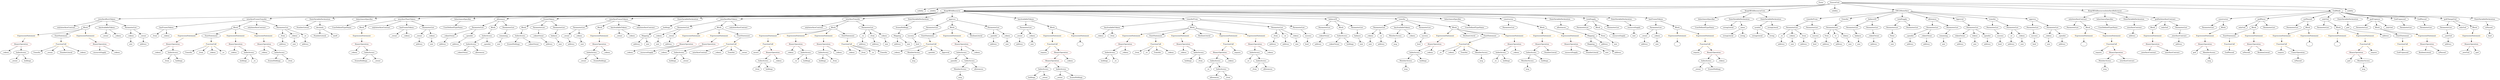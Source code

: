 strict digraph {
	graph [bb="0,0,18197,684"];
	node [label="\N"];
	Enter	[height=0.5,
		pos="13325,666",
		width=0.83628];
	ParameterList_Unnamed_22	[color=black,
		height=0.5,
		label=ParameterList,
		pos="13434,450",
		width=1.7095];
	VariableDeclaration_from	[color=black,
		height=0.5,
		label=from,
		pos="13380,378",
		width=0.7947];
	ParameterList_Unnamed_22 -> VariableDeclaration_from	[pos="e,13392,394.36 13421,432.05 13414,423.44 13406,412.81 13399,403.33"];
	VariableDeclaration_to	[color=black,
		height=0.5,
		label=to,
		pos="13454,378",
		width=0.75];
	ParameterList_Unnamed_22 -> VariableDeclaration_to	[pos="e,13449,396.1 13439,431.7 13441,424.24 13444,415.32 13446,406.97"];
	VariableDeclaration_tokens	[color=black,
		height=0.5,
		label=tokens,
		pos="13534,378",
		width=0.97489];
	ParameterList_Unnamed_22 -> VariableDeclaration_tokens	[pos="e,13514,393.16 13457,433.12 13471,423.16 13489,410.23 13505,399.51"];
	ElementaryTypeName_bool_2	[color=black,
		height=0.5,
		label=bool,
		pos="14885,306",
		width=0.76697];
	ExpressionStatement_Unnamed_26	[color=orange,
		height=0.5,
		label=ExpressionStatement,
		pos="1390.1,378",
		width=2.458];
	BinaryOperation_Unnamed_21	[color=brown,
		height=0.5,
		label=BinaryOperation,
		pos="1243.1,306",
		width=1.9867];
	ExpressionStatement_Unnamed_26 -> BinaryOperation_Unnamed_21	[pos="e,1275.4,322.38 1356.4,360.94 1335.4,350.94 1308.2,337.99 1285.7,327.28"];
	ElementaryTypeName_uint_16	[color=black,
		height=0.5,
		label=uint,
		pos="7560.1,306",
		width=0.75];
	ExpressionStatement_Unnamed_33	[color=orange,
		height=0.5,
		label=ExpressionStatement,
		pos="8281.1,378",
		width=2.458];
	BinaryOperation_Unnamed_28	[color=brown,
		height=0.5,
		label=BinaryOperation,
		pos="8196.1,306",
		width=1.9867];
	ExpressionStatement_Unnamed_33 -> BinaryOperation_Unnamed_28	[pos="e,8216.2,323.55 8260.5,360.05 8249.8,351.22 8236.5,340.27 8224.8,330.62"];
	IndexAccess_Unnamed_18	[color=black,
		height=0.5,
		label=IndexAccess,
		pos="10973,234",
		width=1.6402];
	Identifier__to_4	[color=black,
		height=0.5,
		label=_to,
		pos="10936,162",
		width=0.75];
	IndexAccess_Unnamed_18 -> Identifier__to_4	[pos="e,10945,179.31 10964,216.05 10960,208.03 10955,198.26 10950,189.3"];
	Identifier_holdings_10	[color=black,
		height=0.5,
		label=holdings,
		pos="11023,162",
		width=1.1689];
	IndexAccess_Unnamed_18 -> Identifier_holdings_10	[pos="e,11011,179.31 10985,216.05 10991,207.77 10998,197.62 11005,188.42"];
	IndexAccess_Unnamed_10	[color=black,
		height=0.5,
		label=IndexAccess,
		pos="4322.1,234",
		width=1.6402];
	Identifier__owner_8	[color=black,
		height=0.5,
		label=_owner,
		pos="4260.1,162",
		width=1.0719];
	IndexAccess_Unnamed_10 -> Identifier__owner_8	[pos="e,4274.2,178.99 4307.4,216.41 4299.7,207.74 4290.2,196.97 4281.7,187.38"];
	Identifier_frozenHoldings_3	[color=black,
		height=0.5,
		label=frozenHoldings,
		pos="4384.1,162",
		width=1.8759];
	IndexAccess_Unnamed_10 -> Identifier_frozenHoldings_3	[pos="e,4369.1,179.96 4336.8,216.41 4344.2,208.08 4353.3,197.8 4361.5,188.49"];
	EmitStatement_Unnamed_8	[color=black,
		height=0.5,
		label=EmitStatement,
		pos="8452.1,378",
		width=1.7788];
	FunctionCall_Unnamed_15	[color=orange,
		height=0.5,
		label=FunctionCall,
		pos="8452.1,306",
		width=1.6125];
	EmitStatement_Unnamed_8 -> FunctionCall_Unnamed_15	[pos="e,8452.1,324.1 8452.1,359.7 8452.1,352.41 8452.1,343.73 8452.1,335.54"];
	ElementaryTypeName_address_2	[color=black,
		height=0.5,
		label=address,
		pos="15579,378",
		width=1.0996];
	ExpressionStatement_Unnamed_5	[color=orange,
		height=0.5,
		label=ExpressionStatement,
		pos="18029,378",
		width=2.458];
	BinaryOperation_Unnamed_2	[color=brown,
		height=0.5,
		label=BinaryOperation,
		pos="18029,306",
		width=1.9867];
	ExpressionStatement_Unnamed_5 -> BinaryOperation_Unnamed_2	[pos="e,18029,324.1 18029,359.7 18029,352.41 18029,343.73 18029,335.54"];
	FunctionCall_Unnamed_5	[color=orange,
		height=0.5,
		label=FunctionCall,
		pos="7707.1,306",
		width=1.6125];
	Identifier_require_3	[color=black,
		height=0.5,
		label=require,
		pos="7644.1,234",
		width=1.0026];
	FunctionCall_Unnamed_5 -> Identifier_require_3	[pos="e,7658.5,250.99 7692.2,288.41 7684.4,279.74 7674.7,268.97 7666,259.38"];
	BinaryOperation_Unnamed_7	[color=brown,
		height=0.5,
		label=BinaryOperation,
		pos="7770.1,234",
		width=1.9867];
	FunctionCall_Unnamed_5 -> BinaryOperation_Unnamed_7	[pos="e,7754.8,251.96 7722,288.41 7729.5,280.08 7738.8,269.8 7747.1,260.49"];
	BinaryOperation_Unnamed_29	[color=brown,
		height=0.5,
		label=BinaryOperation,
		pos="8652.1,306",
		width=1.9867];
	Identifier__tokens_30	[color=black,
		height=0.5,
		label=_tokens,
		pos="8652.1,234",
		width=1.1135];
	BinaryOperation_Unnamed_29 -> Identifier__tokens_30	[pos="e,8652.1,252.1 8652.1,287.7 8652.1,280.41 8652.1,271.73 8652.1,263.54"];
	IndexAccess_Unnamed_25	[color=black,
		height=0.5,
		label=IndexAccess,
		pos="8769.1,234",
		width=1.6402];
	BinaryOperation_Unnamed_29 -> IndexAccess_Unnamed_25	[pos="e,8743.2,250.5 8678.9,288.94 8695.1,279.29 8715.8,266.89 8733.3,256.41"];
	ExpressionStatement_Unnamed_11	[color=orange,
		height=0.5,
		label=ExpressionStatement,
		pos="7707.1,378",
		width=2.458];
	ExpressionStatement_Unnamed_11 -> FunctionCall_Unnamed_5	[pos="e,7707.1,324.1 7707.1,359.7 7707.1,352.41 7707.1,343.73 7707.1,335.54"];
	IndexAccess_Unnamed_6	[color=black,
		height=0.5,
		label=IndexAccess,
		pos="12482,162",
		width=1.6402];
	Identifier__owner_2	[color=black,
		height=0.5,
		label=_owner,
		pos="12420,90",
		width=1.0719];
	IndexAccess_Unnamed_6 -> Identifier__owner_2	[pos="e,12434,106.99 12467,144.41 12460,135.74 12450,124.97 12442,115.38"];
	Identifier_frozenHoldings_2	[color=black,
		height=0.5,
		label=frozenHoldings,
		pos="12544,90",
		width=1.8759];
	IndexAccess_Unnamed_6 -> Identifier_frozenHoldings_2	[pos="e,12529,107.96 12497,144.41 12504,136.08 12513,125.8 12522,116.49"];
	NumberLiteral_Unnamed	[color=black,
		height=0.5,
		label=NumberLiteral,
		pos="2353.1,378",
		width=1.765];
	ElementaryTypeName_address_6	[color=black,
		height=0.5,
		label=address,
		pos="13948,306",
		width=1.0996];
	ElementaryTypeName_uint_15	[color=black,
		height=0.5,
		label=uint,
		pos="3658.1,306",
		width=0.75];
	Identifier__from_6	[color=black,
		height=0.5,
		label=_from,
		pos="1151.1,378",
		width=0.93331];
	BinaryOperation_Unnamed_30	[color=brown,
		height=0.5,
		label=BinaryOperation,
		pos="9160.1,306",
		width=1.9867];
	IndexAccess_Unnamed_26	[color=black,
		height=0.5,
		label=IndexAccess,
		pos="9159.1,234",
		width=1.6402];
	BinaryOperation_Unnamed_30 -> IndexAccess_Unnamed_26	[pos="e,9159.3,252.1 9159.8,287.7 9159.7,280.41 9159.6,271.73 9159.5,263.54"];
	Identifier__tokens_31	[color=black,
		height=0.5,
		label=_tokens,
		pos="9276.1,234",
		width=1.1135];
	BinaryOperation_Unnamed_30 -> Identifier__tokens_31	[pos="e,9252.7,249.09 9186.7,288.94 9203.5,278.79 9225.4,265.6 9243.3,254.81"];
	Parameter__tokens_1	[color=black,
		height=0.5,
		label=_tokens,
		pos="14983,378",
		width=1.1135];
	ElementaryTypeName_uint_4	[color=black,
		height=0.5,
		label=uint,
		pos="14983,306",
		width=0.75];
	Parameter__tokens_1 -> ElementaryTypeName_uint_4	[pos="e,14983,324.1 14983,359.7 14983,352.41 14983,343.73 14983,335.54"];
	FunctionDefinition_interfaceBurnTokens	[color=black,
		height=0.5,
		label=interfaceBurnTokens,
		pos="784.09,522",
		width=2.4442];
	ModifierInvocation_onlyInterfaceContract	[color=black,
		height=0.5,
		label=onlyInterfaceContract,
		pos="482.09,450",
		width=2.5412];
	FunctionDefinition_interfaceBurnTokens -> ModifierInvocation_onlyInterfaceContract	[pos="e,539.66,464.35 727.28,507.83 677.19,496.22 604.08,479.28 550.73,466.91"];
	Block_Unnamed_15	[color=black,
		height=0.5,
		label=Block,
		pos="624.09,450",
		width=0.90558];
	FunctionDefinition_interfaceBurnTokens -> Block_Unnamed_15	[pos="e,648.94,461.87 748.18,505.29 721.62,493.67 685.63,477.92 659.25,466.38"];
	ModifierInvocation_hasAvailableTokens	[color=black,
		height=0.5,
		label=hasAvailableTokens,
		pos="784.09,450",
		width=2.361];
	FunctionDefinition_interfaceBurnTokens -> ModifierInvocation_hasAvailableTokens	[pos="e,784.09,468.1 784.09,503.7 784.09,496.41 784.09,487.73 784.09,479.54"];
	ParameterList_Unnamed_35	[color=black,
		height=0.5,
		label=ParameterList,
		pos="964.09,450",
		width=1.7095];
	FunctionDefinition_interfaceBurnTokens -> ParameterList_Unnamed_35	[pos="e,928.04,465.02 823.59,505.64 851.21,494.9 888.21,480.51 917.31,469.19"];
	VariableDeclaration_holdings	[color=black,
		height=0.5,
		label=holdings,
		pos="4890.1,450",
		width=1.1689];
	Mapping_Unnamed	[color=black,
		height=0.5,
		label=Mapping,
		pos="4746.1,378",
		width=1.2105];
	VariableDeclaration_holdings -> Mapping_Unnamed	[pos="e,4773.5,392.35 4863,435.83 4840.6,424.95 4808.6,409.38 4783.7,397.29"];
	PragmaDirective_solidity	[color=black,
		height=0.5,
		label=solidity,
		pos="6730.1,594",
		width=1.0442];
	Identifier__tokens_21	[color=black,
		height=0.5,
		label=_tokens,
		pos="1243.1,378",
		width=1.1135];
	ParameterList_Unnamed_13	[color=black,
		height=0.5,
		label=ParameterList,
		pos="13575,450",
		width=1.7095];
	Parameter_balance	[color=black,
		height=0.5,
		label=balance,
		pos="13626,378",
		width=1.0719];
	ParameterList_Unnamed_13 -> Parameter_balance	[pos="e,13614,395.31 13587,432.05 13593,423.77 13601,413.62 13608,404.42"];
	Identifier__owner_5	[color=black,
		height=0.5,
		label=_owner,
		pos="769.09,378",
		width=1.0719];
	FunctionDefinition_interfaceFrozenTransfer	[color=black,
		height=0.5,
		label=interfaceFrozenTransfer,
		pos="1889.1,522",
		width=2.763];
	ModifierInvocation_hasFrozenTokens_1	[color=black,
		height=0.5,
		label=hasFrozenTokens,
		pos="1243.1,450",
		width=2.1392];
	FunctionDefinition_interfaceFrozenTransfer -> ModifierInvocation_hasFrozenTokens_1	[pos="e,1311.9,458.46 1805.3,511.92 1680.2,498.36 1446,472.99 1323.1,459.67"];
	Block_Unnamed_20	[color=black,
		height=0.5,
		label=Block,
		pos="1732.1,450",
		width=0.90558];
	FunctionDefinition_interfaceFrozenTransfer -> Block_Unnamed_20	[pos="e,1756.7,461.97 1853.1,504.94 1827.2,493.43 1792.6,478 1767.1,466.59"];
	ModifierInvocation_onlyInterfaceContract_5	[color=black,
		height=0.5,
		label=onlyInterfaceContract,
		pos="1889.1,450",
		width=2.5412];
	FunctionDefinition_interfaceFrozenTransfer -> ModifierInvocation_onlyInterfaceContract_5	[pos="e,1889.1,468.1 1889.1,503.7 1889.1,496.41 1889.1,487.73 1889.1,479.54"];
	ParameterList_Unnamed_40	[color=black,
		height=0.5,
		label=ParameterList,
		pos="2071.1,450",
		width=1.7095];
	FunctionDefinition_interfaceFrozenTransfer -> ParameterList_Unnamed_40	[pos="e,2035,464.88 1929.9,505.29 1958,494.48 1995.4,480.11 2024.6,468.87"];
	Block_Unnamed_18	[color=black,
		height=0.5,
		label=Block,
		pos="2656.1,450",
		width=0.90558];
	ExpressionStatement_Unnamed_22	[color=orange,
		height=0.5,
		label=ExpressionStatement,
		pos="2656.1,378",
		width=2.458];
	Block_Unnamed_18 -> ExpressionStatement_Unnamed_22	[pos="e,2656.1,396.1 2656.1,431.7 2656.1,424.41 2656.1,415.73 2656.1,407.54"];
	Identifier_holdings_13	[color=black,
		height=0.5,
		label=holdings,
		pos="8684.1,162",
		width=1.1689];
	BinaryOperation_Unnamed_10	[color=brown,
		height=0.5,
		label=BinaryOperation,
		pos="11286,306",
		width=1.9867];
	IndexAccess_Unnamed_7	[color=black,
		height=0.5,
		label=IndexAccess,
		pos="11207,234",
		width=1.6402];
	BinaryOperation_Unnamed_10 -> IndexAccess_Unnamed_7	[pos="e,11226,251.47 11267,288.41 11257,279.61 11245,268.63 11234,258.92"];
	NumberLiteral_Unnamed_2	[color=black,
		height=0.5,
		label=NumberLiteral,
		pos="11348,234",
		width=1.765];
	BinaryOperation_Unnamed_10 -> NumberLiteral_Unnamed_2	[pos="e,11333,251.79 11301,288.05 11308,279.71 11318,269.49 11326,260.25"];
	ElementaryTypeName_address_30	[color=black,
		height=0.5,
		label=address,
		pos="6300.1,306",
		width=1.0996];
	Identifier__tokens_16	[color=black,
		height=0.5,
		label=_tokens,
		pos="6240.1,234",
		width=1.1135];
	FunctionCall_Unnamed_7	[color=orange,
		height=0.5,
		label=FunctionCall,
		pos="453.09,306",
		width=1.6125];
	Identifier_Transfer	[color=black,
		height=0.5,
		label=Transfer,
		pos="276.09,234",
		width=1.1689];
	FunctionCall_Unnamed_7 -> Identifier_Transfer	[pos="e,306.27,246.94 418.12,291.17 388.92,279.62 347.26,263.15 316.61,251.03"];
	Identifier__owner_4	[color=black,
		height=0.5,
		label=_owner,
		pos="375.09,234",
		width=1.0719];
	FunctionCall_Unnamed_7 -> Identifier__owner_4	[pos="e,392.28,250.43 435,288.76 424.84,279.65 412,268.13 400.81,258.09"];
	NumberLiteral_Unnamed_4	[color=black,
		height=0.5,
		label=NumberLiteral,
		pos="495.09,234",
		width=1.765];
	FunctionCall_Unnamed_7 -> NumberLiteral_Unnamed_4	[pos="e,485.01,251.79 463.25,288.05 468.05,280.06 473.89,270.33 479.25,261.4"];
	Identifier__tokens_4	[color=black,
		height=0.5,
		label=_tokens,
		pos="617.09,234",
		width=1.1135];
	FunctionCall_Unnamed_7 -> Identifier__tokens_4	[pos="e,588.6,247.16 486.27,290.83 512.91,279.46 550.36,263.48 578.37,251.53"];
	ParameterList_Unnamed_20	[color=black,
		height=0.5,
		label=ParameterList,
		pos="13150,450",
		width=1.7095];
	Parameter__to_1	[color=black,
		height=0.5,
		label=_to,
		pos="13024,378",
		width=0.75];
	ParameterList_Unnamed_20 -> Parameter__to_1	[pos="e,13044,390.2 13122,433.64 13102,422.41 13075,407.21 13054,395.69"];
	Parameter__tokens_2	[color=black,
		height=0.5,
		label=_tokens,
		pos="13109,378",
		width=1.1135];
	ParameterList_Unnamed_20 -> Parameter__tokens_2	[pos="e,13119,395.79 13140,432.05 13136,424.14 13130,414.54 13125,405.69"];
	Parameter__from	[color=black,
		height=0.5,
		label=_from,
		pos="13201,378",
		width=0.93331];
	ParameterList_Unnamed_20 -> Parameter__from	[pos="e,13189,395.31 13162,432.05 13168,423.77 13176,413.62 13183,404.42"];
	ElementaryTypeName_address_31	[color=black,
		height=0.5,
		label=address,
		pos="2070.1,306",
		width=1.0996];
	ElementaryTypeName_uint_12	[color=black,
		height=0.5,
		label=uint,
		pos="11817,306",
		width=0.75];
	Identifier_msg_5	[color=black,
		height=0.5,
		label=msg,
		pos="10827,162",
		width=0.75];
	ParameterList_Unnamed_4	[color=black,
		height=0.5,
		label=ParameterList,
		pos="16102,450",
		width=1.7095];
	stringLiteral_Unnamed_2	[color=black,
		height=0.5,
		label=stringLiteral,
		pos="12845,378",
		width=1.5016];
	Mapping_Unnamed_3	[color=black,
		height=0.5,
		label=Mapping,
		pos="11631,306",
		width=1.2105];
	ElementaryTypeName_uint_11	[color=black,
		height=0.5,
		label=uint,
		pos="11759,234",
		width=0.75];
	Mapping_Unnamed_3 -> ElementaryTypeName_uint_11	[pos="e,11739,246.21 11657,291 11677,279.64 11707,263.58 11729,251.57"];
	ElementaryTypeName_address_18	[color=black,
		height=0.5,
		label=address,
		pos="11844,234",
		width=1.0996];
	Mapping_Unnamed_3 -> ElementaryTypeName_address_18	[pos="e,11813,245.81 11664,294.09 11671,292.06 11677,289.96 11683,288 11733,271.88 11745,268.57 11795,252 11797,251.2 11800,250.37 11802,\
249.53"];
	BinaryOperation_Unnamed_6	[color=brown,
		height=0.5,
		label=BinaryOperation,
		pos="15725,306",
		width=1.9867];
	Identifier__interfaceContract	[color=black,
		height=0.5,
		label=_interfaceContract,
		pos="15677,234",
		width=2.2085];
	BinaryOperation_Unnamed_6 -> Identifier__interfaceContract	[pos="e,15689,252.28 15713,288.05 15708,280.09 15701,270.41 15695,261.51"];
	Identifier_interfaceContract_1	[color=black,
		height=0.5,
		label=interfaceContract,
		pos="15849,234",
		width=2.0699];
	BinaryOperation_Unnamed_6 -> Identifier_interfaceContract_1	[pos="e,15821,251.06 15753,289.12 15770,279.52 15792,267.15 15811,256.67"];
	ParameterList_Unnamed_37	[color=black,
		height=0.5,
		label=ParameterList,
		pos="4255.1,450",
		width=1.7095];
	Parameter__owner_4	[color=black,
		height=0.5,
		label=_owner,
		pos="4158.1,378",
		width=1.0719];
	ParameterList_Unnamed_37 -> Parameter__owner_4	[pos="e,4178.5,393.72 4232.6,432.76 4219.2,423.09 4202,410.7 4187.5,400.25"];
	Parameter__tokens_7	[color=black,
		height=0.5,
		label=_tokens,
		pos="4255.1,378",
		width=1.1135];
	ParameterList_Unnamed_37 -> Parameter__tokens_7	[pos="e,4255.1,396.1 4255.1,431.7 4255.1,424.41 4255.1,415.73 4255.1,407.54"];
	Block_Unnamed_10	[color=black,
		height=0.5,
		label=Block,
		pos="3833.1,450",
		width=0.90558];
	IndexAccess_Unnamed_1	[color=black,
		height=0.5,
		label=IndexAccess,
		pos="3807.1,378",
		width=1.6402];
	Block_Unnamed_10 -> IndexAccess_Unnamed_1	[pos="e,3813.5,396.28 3826.8,432.05 3824,424.52 3820.6,415.44 3817.5,406.94"];
	Identifier_god	[color=black,
		height=0.5,
		label=god,
		pos="17099,162",
		width=0.75];
	StateVariableDeclaration_Unnamed_4	[color=black,
		height=0.5,
		label=StateVariableDeclaration,
		pos="2348.1,522",
		width=2.8184];
	NumberLiteral_Unnamed_1	[color=black,
		height=0.5,
		label=NumberLiteral,
		pos="2223.1,450",
		width=1.765];
	StateVariableDeclaration_Unnamed_4 -> NumberLiteral_Unnamed_1	[pos="e,2250.8,466.51 2318.5,504.41 2301.2,494.72 2279.2,482.4 2260.7,472.04"];
	VariableDeclaration_decimals	[color=black,
		height=0.5,
		label=decimals,
		pos="2348.1,450",
		width=1.1967];
	StateVariableDeclaration_Unnamed_4 -> VariableDeclaration_decimals	[pos="e,2348.1,468.1 2348.1,503.7 2348.1,496.41 2348.1,487.73 2348.1,479.54"];
	ModifierInvocation_hasFrozenTokens_1 -> Identifier__from_6	[pos="e,1169.9,393.34 1221.3,432.41 1208.6,422.75 1192.5,410.48 1178.9,400.14"];
	ModifierInvocation_hasFrozenTokens_1 -> Identifier__tokens_21	[pos="e,1243.1,396.1 1243.1,431.7 1243.1,424.41 1243.1,415.73 1243.1,407.54"];
	ParameterList_Unnamed_21	[color=black,
		height=0.5,
		label=ParameterList,
		pos="13293,450",
		width=1.7095];
	Parameter_success_2	[color=black,
		height=0.5,
		label=success,
		pos="13293,378",
		width=1.1135];
	ParameterList_Unnamed_21 -> Parameter_success_2	[pos="e,13293,396.1 13293,431.7 13293,424.41 13293,415.73 13293,407.54"];
	UserDefinedTypeName_Unnamed_2	[color=black,
		height=0.5,
		label=UserDefinedTypeName,
		pos="3319.1,450",
		width=2.7214];
	Parameter_success_1	[color=black,
		height=0.5,
		label=success,
		pos="14885,378",
		width=1.1135];
	Parameter_success_1 -> ElementaryTypeName_bool_2	[pos="e,14885,324.1 14885,359.7 14885,352.41 14885,343.73 14885,335.54"];
	ModifierInvocation_onlyInterfaceContract_3	[color=black,
		height=0.5,
		label=onlyInterfaceContract,
		pos="2798.1,450",
		width=2.5412];
	Identifier_frozenHoldings_5	[color=black,
		height=0.5,
		label=frozenHoldings,
		pos="2030.1,162",
		width=1.8759];
	VariableDeclaration_interfaceContract	[color=black,
		height=0.5,
		label=interfaceContract,
		pos="15579,450",
		width=2.0699];
	VariableDeclaration_interfaceContract -> ElementaryTypeName_address_2	[pos="e,15579,396.1 15579,431.7 15579,424.41 15579,415.73 15579,407.54"];
	ParameterList_Unnamed_5	[color=black,
		height=0.5,
		label=ParameterList,
		pos="17822,450",
		width=1.7095];
	Parameter__newGod	[color=black,
		height=0.5,
		label=_newGod,
		pos="17822,378",
		width=1.3214];
	ParameterList_Unnamed_5 -> Parameter__newGod	[pos="e,17822,396.1 17822,431.7 17822,424.41 17822,415.73 17822,407.54"];
	IndexAccess_Unnamed_12	[color=black,
		height=0.5,
		label=IndexAccess,
		pos="5562.1,162",
		width=1.6402];
	Identifier__from	[color=black,
		height=0.5,
		label=_from,
		pos="5515.1,90",
		width=0.93331];
	IndexAccess_Unnamed_12 -> Identifier__from	[pos="e,5526,107.31 5550.7,144.05 5545.2,135.85 5538.5,125.83 5532.4,116.71"];
	Identifier_holdings_5	[color=black,
		height=0.5,
		label=holdings,
		pos="5609.1,90",
		width=1.1689];
	IndexAccess_Unnamed_12 -> Identifier_holdings_5	[pos="e,5597.8,107.79 5573.5,144.05 5578.9,135.97 5585.5,126.12 5591.6,117.11"];
	Identifier__tokens_15	[color=black,
		height=0.5,
		label=_tokens,
		pos="5772.1,234",
		width=1.1135];
	Identifier_isPaused_1	[color=black,
		height=0.5,
		label=isPaused,
		pos="16386,234",
		width=1.2105];
	ModifierInvocation_hasAvailableTokens_3	[color=black,
		height=0.5,
		label=hasAvailableTokens,
		pos="8141.1,450",
		width=2.361];
	Identifier__tokens_33	[color=black,
		height=0.5,
		label=_tokens,
		pos="8049.1,378",
		width=1.1135];
	ModifierInvocation_hasAvailableTokens_3 -> Identifier__tokens_33	[pos="e,8068.9,394.04 8119.3,432.41 8106.8,422.95 8091.1,410.98 8077.7,400.77"];
	Identifier__from_11	[color=black,
		height=0.5,
		label=_from,
		pos="8141.1,378",
		width=0.93331];
	ModifierInvocation_hasAvailableTokens_3 -> Identifier__from_11	[pos="e,8141.1,396.1 8141.1,431.7 8141.1,424.41 8141.1,415.73 8141.1,407.54"];
	BinaryOperation_Unnamed_20	[color=brown,
		height=0.5,
		label=BinaryOperation,
		pos="5822.1,306",
		width=1.9867];
	BinaryOperation_Unnamed_20 -> Identifier__tokens_15	[pos="e,5783.7,251.31 5810,288.05 5804.1,279.77 5796.8,269.62 5790.2,260.42"];
	IndexAccess_Unnamed_14	[color=black,
		height=0.5,
		label=IndexAccess,
		pos="5889.1,234",
		width=1.6402];
	BinaryOperation_Unnamed_20 -> IndexAccess_Unnamed_14	[pos="e,5873,251.79 5838.3,288.05 5846.4,279.63 5856.3,269.28 5865.2,259.97"];
	Parameter__owner	[color=black,
		height=0.5,
		label=_owner,
		pos="7463.1,378",
		width=1.0719];
	ElementaryTypeName_address_23	[color=black,
		height=0.5,
		label=address,
		pos="7463.1,306",
		width=1.0996];
	Parameter__owner -> ElementaryTypeName_address_23	[pos="e,7463.1,324.1 7463.1,359.7 7463.1,352.41 7463.1,343.73 7463.1,335.54"];
	Parameter__tokenOwner_3	[color=black,
		height=0.5,
		label=_tokenOwner,
		pos="3945.1,378",
		width=1.6957];
	ElementaryTypeName_address_20	[color=black,
		height=0.5,
		label=address,
		pos="4037.1,306",
		width=1.0996];
	Parameter__tokenOwner_3 -> ElementaryTypeName_address_20	[pos="e,4017.4,321.95 3966.4,360.76 3978.9,351.25 3994.9,339.1 4008.5,328.77"];
	ExpressionStatement_Unnamed_23	[color=orange,
		height=0.5,
		label=ExpressionStatement,
		pos="5627.1,378",
		width=2.458];
	FunctionCall_Unnamed_9	[color=orange,
		height=0.5,
		label=FunctionCall,
		pos="5627.1,306",
		width=1.6125];
	ExpressionStatement_Unnamed_23 -> FunctionCall_Unnamed_9	[pos="e,5627.1,324.1 5627.1,359.7 5627.1,352.41 5627.1,343.73 5627.1,335.54"];
	FunctionCall_Unnamed_6	[color=orange,
		height=0.5,
		label=FunctionCall,
		pos="12478,306",
		width=1.6125];
	Identifier_require_4	[color=black,
		height=0.5,
		label=require,
		pos="12415,234",
		width=1.0026];
	FunctionCall_Unnamed_6 -> Identifier_require_4	[pos="e,12429,250.99 12463,288.41 12455,279.74 12446,268.97 12437,259.38"];
	BinaryOperation_Unnamed_9	[color=brown,
		height=0.5,
		label=BinaryOperation,
		pos="12541,234",
		width=1.9867];
	FunctionCall_Unnamed_6 -> BinaryOperation_Unnamed_9	[pos="e,12526,251.96 12493,288.41 12501,280.08 12510,269.8 12518,260.49"];
	ExpressionStatement_Unnamed_10	[color=orange,
		height=0.5,
		label=ExpressionStatement,
		pos="15725,378",
		width=2.458];
	ExpressionStatement_Unnamed_10 -> BinaryOperation_Unnamed_6	[pos="e,15725,324.1 15725,359.7 15725,352.41 15725,343.73 15725,335.54"];
	VariableDeclaration_symbol	[color=black,
		height=0.5,
		label=symbol,
		pos="12899,450",
		width=1.0581];
	VariableDeclaration_symbol -> stringLiteral_Unnamed_2	[pos="e,12858,395.63 12887,432.76 12880,424.4 12872,414.02 12865,404.61"];
	ElementaryTypeName_string_1	[color=black,
		height=0.5,
		label=string,
		pos="12948,378",
		width=0.864];
	VariableDeclaration_symbol -> ElementaryTypeName_string_1	[pos="e,12937,394.99 12911,432.41 12917,424.01 12924,413.63 12930,404.26"];
	FunctionDefinition_constructor	[color=black,
		height=0.5,
		label=constructor,
		pos="16214,522",
		width=1.4877];
	FunctionDefinition_constructor -> ParameterList_Unnamed_4	[pos="e,16127,466.81 16190,505.64 16174,496.02 16154,483.47 16137,472.82"];
	Block_Unnamed_2	[color=black,
		height=0.5,
		label=Block,
		pos="16214,450",
		width=0.90558];
	FunctionDefinition_constructor -> Block_Unnamed_2	[pos="e,16214,468.1 16214,503.7 16214,496.41 16214,487.73 16214,479.54"];
	Parameter__spender	[color=black,
		height=0.5,
		label=_spender,
		pos="13948,378",
		width=1.2521];
	Parameter__spender -> ElementaryTypeName_address_6	[pos="e,13948,324.1 13948,359.7 13948,352.41 13948,343.73 13948,335.54"];
	PragmaDirective_solidity_1	[color=black,
		height=0.5,
		label=solidity,
		pos="6823.1,594",
		width=1.0442];
	Identifier_assert	[color=black,
		height=0.5,
		label=assert,
		pos="5520.1,234",
		width=0.89172];
	InheritanceSpecifier_Unnamed_3	[color=black,
		height=0.5,
		label=InheritanceSpecifier,
		pos="2671.1,522",
		width=2.3333];
	UserDefinedTypeName_Unnamed_3	[color=black,
		height=0.5,
		label=UserDefinedTypeName,
		pos="2507.1,450",
		width=2.7214];
	InheritanceSpecifier_Unnamed_3 -> UserDefinedTypeName_Unnamed_3	[pos="e,2544.5,466.98 2634.7,505.46 2611.2,495.46 2580.5,482.33 2555.1,471.48"];
	Identifier_require_1	[color=black,
		height=0.5,
		label=require,
		pos="16631,234",
		width=1.0026];
	ParameterList_Unnamed_34	[color=black,
		height=0.5,
		label=ParameterList,
		pos="11138,450",
		width=1.7095];
	Identifier__to_5	[color=black,
		height=0.5,
		label=_to,
		pos="10513,234",
		width=0.75];
	Block_Unnamed_7	[color=black,
		height=0.5,
		label=Block,
		pos="15706,450",
		width=0.90558];
	Block_Unnamed_7 -> ExpressionStatement_Unnamed_10	[pos="e,15720,396.1 15711,431.7 15713,424.24 15715,415.32 15717,406.97"];
	Identifier_msg_4	[color=black,
		height=0.5,
		label=msg,
		pos="10246,90",
		width=0.75];
	ParameterList_Unnamed_41	[color=black,
		height=0.5,
		label=ParameterList,
		pos="10117,450",
		width=1.7095];
	Parameter__tokens_11	[color=black,
		height=0.5,
		label=_tokens,
		pos="10032,378",
		width=1.1135];
	ParameterList_Unnamed_41 -> Parameter__tokens_11	[pos="e,10051,394.19 10097,432.76 10086,423.4 10072,411.5 10059,401.28"];
	Parameter__to_4	[color=black,
		height=0.5,
		label=_to,
		pos="10117,378",
		width=0.75];
	ParameterList_Unnamed_41 -> Parameter__to_4	[pos="e,10117,396.1 10117,431.7 10117,424.41 10117,415.73 10117,407.54"];
	FunctionDefinition_transferFrom	[color=black,
		height=0.5,
		label=transferFrom,
		pos="13293,522",
		width=1.6402];
	FunctionDefinition_transferFrom -> ParameterList_Unnamed_20	[pos="e,13180,465.82 13263,506.15 13242,495.85 13213,482.02 13190,470.78"];
	FunctionDefinition_transferFrom -> ParameterList_Unnamed_21	[pos="e,13293,468.1 13293,503.7 13293,496.41 13293,487.73 13293,479.54"];
	ElementaryTypeName_address_26	[color=black,
		height=0.5,
		label=address,
		pos="4903.1,306",
		width=1.0996];
	BinaryOperation_Unnamed_18	[color=brown,
		height=0.5,
		label=BinaryOperation,
		pos="5642.1,234",
		width=1.9867];
	BinaryOperation_Unnamed_18 -> IndexAccess_Unnamed_12	[pos="e,5580.9,179.47 5623.1,216.41 5613.1,207.61 5600.5,196.63 5589.4,186.92"];
	Identifier__tokens_13	[color=black,
		height=0.5,
		label=_tokens,
		pos="5679.1,162",
		width=1.1135];
	BinaryOperation_Unnamed_18 -> Identifier__tokens_13	[pos="e,5670.3,179.62 5651.2,215.7 5655.4,207.87 5660.4,198.44 5665,189.73"];
	Block_Unnamed_17	[color=black,
		height=0.5,
		label=Block,
		pos="4404.1,450",
		width=0.90558];
	ExpressionStatement_Unnamed_21	[color=orange,
		height=0.5,
		label=ExpressionStatement,
		pos="4402.1,378",
		width=2.458];
	Block_Unnamed_17 -> ExpressionStatement_Unnamed_21	[pos="e,4402.6,396.1 4403.6,431.7 4403.4,424.41 4403.1,415.73 4402.9,407.54"];
	Identifier_GodUnpaused	[color=black,
		height=0.5,
		label=GodUnpaused,
		pos="17487,234",
		width=1.8065];
	Identifier_holdings_12	[color=black,
		height=0.5,
		label=holdings,
		pos="8036.1,162",
		width=1.1689];
	BinaryOperation_Unnamed_14	[color=brown,
		height=0.5,
		label=BinaryOperation,
		pos="5193.1,306",
		width=1.9867];
	Identifier__tokens_6	[color=black,
		height=0.5,
		label=_tokens,
		pos="4830.1,234",
		width=1.1135];
	BinaryOperation_Unnamed_14 -> Identifier__tokens_6	[pos="e,4860.1,246.39 5140.7,293.42 5131.5,291.52 5122,289.64 5113.1,288 5009.6,269.06 4981.2,277.35 4879.1,252 4876.5,251.35 4873.8,250.62 \
4871.1,249.84"];
	IndexAccess_Unnamed_9	[color=black,
		height=0.5,
		label=IndexAccess,
		pos="4947.1,234",
		width=1.6402];
	BinaryOperation_Unnamed_14 -> IndexAccess_Unnamed_9	[pos="e,4989,246.94 5146.8,291.83 5105.1,279.96 5043.7,262.49 5000,250.06"];
	FunctionCall_Unnamed_11	[color=orange,
		height=0.5,
		label=FunctionCall,
		pos="1548.1,306",
		width=1.6125];
	Identifier_Transfer_3	[color=black,
		height=0.5,
		label=Transfer,
		pos="1362.1,234",
		width=1.1689];
	FunctionCall_Unnamed_11 -> Identifier_Transfer_3	[pos="e,1392.9,246.6 1512.2,291.5 1481.1,279.8 1436.1,262.85 1403.5,250.57"];
	Identifier__from_5	[color=black,
		height=0.5,
		label=_from,
		pos="1456.1,234",
		width=0.93331];
	FunctionCall_Unnamed_11 -> Identifier__from_5	[pos="e,1474.7,249.16 1527.2,289.12 1514.4,279.35 1497.8,266.72 1483.8,256.11"];
	Identifier__tokens_20	[color=black,
		height=0.5,
		label=_tokens,
		pos="1548.1,234",
		width=1.1135];
	FunctionCall_Unnamed_11 -> Identifier__tokens_20	[pos="e,1548.1,252.1 1548.1,287.7 1548.1,280.41 1548.1,271.73 1548.1,263.54"];
	Identifier__to_3	[color=black,
		height=0.5,
		label=_to,
		pos="1633.1,234",
		width=0.75];
	FunctionCall_Unnamed_11 -> Identifier__to_3	[pos="e,1616.6,248.56 1567.8,288.76 1579.7,278.95 1595,266.34 1607.8,255.8"];
	Parameter_balance_1	[color=black,
		height=0.5,
		label=balance,
		pos="9935.1,378",
		width=1.0719];
	ElementaryTypeName_uint_13	[color=black,
		height=0.5,
		label=uint,
		pos="9960.1,306",
		width=0.75];
	Parameter_balance_1 -> ElementaryTypeName_uint_13	[pos="e,9954.1,323.79 9941.1,360.05 9943.9,352.4 9947.2,343.16 9950.2,334.56"];
	BinaryOperation_Unnamed_19	[color=brown,
		height=0.5,
		label=BinaryOperation,
		pos="6025.1,306",
		width=1.9867];
	IndexAccess_Unnamed_13	[color=black,
		height=0.5,
		label=IndexAccess,
		pos="6025.1,234",
		width=1.6402];
	BinaryOperation_Unnamed_19 -> IndexAccess_Unnamed_13	[pos="e,6025.1,252.1 6025.1,287.7 6025.1,280.41 6025.1,271.73 6025.1,263.54"];
	Identifier__tokens_14	[color=black,
		height=0.5,
		label=_tokens,
		pos="6142.1,234",
		width=1.1135];
	BinaryOperation_Unnamed_19 -> Identifier__tokens_14	[pos="e,6118.9,248.86 6051.9,288.94 6068.9,278.77 6091,265.55 6109.1,254.74"];
	Identifier__tokens_27	[color=black,
		height=0.5,
		label=_tokens,
		pos="6598.1,234",
		width=1.1135];
	FunctionDefinition_interfaceThawTokens	[color=black,
		height=0.5,
		label=interfaceThawTokens,
		pos="2984.1,522",
		width=2.5273];
	FunctionDefinition_interfaceThawTokens -> Block_Unnamed_18	[pos="e,2681.1,462.09 2909.4,511.36 2851.1,502.84 2768.5,488.55 2698.1,468 2696,467.39 2693.9,466.71 2691.7,465.99"];
	FunctionDefinition_interfaceThawTokens -> ModifierInvocation_onlyInterfaceContract_3	[pos="e,2839.1,466.45 2943.3,505.64 2915.7,495.28 2879.2,481.53 2849.7,470.41"];
	ModifierInvocation_hasFrozenTokens	[color=black,
		height=0.5,
		label=hasFrozenTokens,
		pos="2984.1,450",
		width=2.1392];
	FunctionDefinition_interfaceThawTokens -> ModifierInvocation_hasFrozenTokens	[pos="e,2984.1,468.1 2984.1,503.7 2984.1,496.41 2984.1,487.73 2984.1,479.54"];
	ParameterList_Unnamed_38	[color=black,
		height=0.5,
		label=ParameterList,
		pos="3141.1,450",
		width=1.7095];
	FunctionDefinition_interfaceThawTokens -> ParameterList_Unnamed_38	[pos="e,3108.3,465.63 3019.7,505.12 3042.9,494.79 3073.2,481.25 3097.8,470.3"];
	Parameter__to_2	[color=black,
		height=0.5,
		label=_to,
		pos="6297.1,378",
		width=0.75];
	Parameter__to_2 -> ElementaryTypeName_address_30	[pos="e,6299.4,324.1 6297.8,359.7 6298.1,352.41 6298.5,343.73 6298.9,335.54"];
	ParameterList_Unnamed_11	[color=black,
		height=0.5,
		label=ParameterList,
		pos="13857,450",
		width=1.7095];
	Parameter_None	[color=black,
		height=0.5,
		label=None,
		pos="13854,378",
		width=0.85014];
	ParameterList_Unnamed_11 -> Parameter_None	[pos="e,13855,396.1 13856,431.7 13856,424.41 13856,415.73 13855,407.54"];
	ParameterList_Unnamed_7	[color=black,
		height=0.5,
		label=ParameterList,
		pos="17211,450",
		width=1.7095];
	Parameter__from_2	[color=black,
		height=0.5,
		label=_from,
		pos="2067.1,378",
		width=0.93331];
	Parameter__from_2 -> ElementaryTypeName_address_31	[pos="e,2069.4,324.1 2067.8,359.7 2068.1,352.41 2068.5,343.73 2068.9,335.54"];
	ElementaryTypeName_address_10	[color=black,
		height=0.5,
		label=address,
		pos="13024,306",
		width=1.0996];
	Parameter__to_1 -> ElementaryTypeName_address_10	[pos="e,13024,324.1 13024,359.7 13024,352.41 13024,343.73 13024,335.54"];
	Identifier_resourceSupply_2	[color=black,
		height=0.5,
		label=resourceSupply,
		pos="744.09,234",
		width=1.9174];
	Identifier_allowances_2	[color=black,
		height=0.5,
		label=allowances,
		pos="8910.1,18",
		width=1.4184];
	ModifierInvocation_hasAvailableTokens_1	[color=black,
		height=0.5,
		label=hasAvailableTokens,
		pos="4544.1,450",
		width=2.361];
	Identifier__owner_9	[color=black,
		height=0.5,
		label=_owner,
		pos="4547.1,378",
		width=1.0719];
	ModifierInvocation_hasAvailableTokens_1 -> Identifier__owner_9	[pos="e,4546.4,396.1 4544.8,431.7 4545.1,424.41 4545.5,415.73 4545.9,407.54"];
	Identifier__tokens_10	[color=black,
		height=0.5,
		label=_tokens,
		pos="4644.1,378",
		width=1.1135];
	ModifierInvocation_hasAvailableTokens_1 -> Identifier__tokens_10	[pos="e,4623.3,393.57 4567.8,432.41 4581.6,422.73 4599.2,410.41 4614,400.05"];
	ParameterList_Unnamed_26	[color=black,
		height=0.5,
		label=ParameterList,
		pos="9704.1,450",
		width=1.7095];
	Parameter__tokenOwner_2	[color=black,
		height=0.5,
		label=_tokenOwner,
		pos="9681.1,378",
		width=1.6957];
	ParameterList_Unnamed_26 -> Parameter__tokenOwner_2	[pos="e,9686.7,396.1 9698.4,431.7 9695.9,424.24 9693,415.32 9690.3,406.97"];
	Identifier_holdings_1	[color=black,
		height=0.5,
		label=holdings,
		pos="7548.1,18",
		width=1.1689];
	ParameterList_Unnamed_44	[color=black,
		height=0.5,
		label=ParameterList,
		pos="6814.1,450",
		width=1.7095];
	Parameter_success_4	[color=black,
		height=0.5,
		label=success,
		pos="6672.1,378",
		width=1.1135];
	ParameterList_Unnamed_44 -> Parameter_success_4	[pos="e,6698.2,391.88 6783.6,433.98 6761.6,423.11 6731.7,408.38 6708.4,396.9"];
	EmitStatement_Unnamed	[color=black,
		height=0.5,
		label=EmitStatement,
		pos="16268,378",
		width=1.7788];
	FunctionCall_Unnamed_2	[color=orange,
		height=0.5,
		label=FunctionCall,
		pos="16268,306",
		width=1.6125];
	EmitStatement_Unnamed -> FunctionCall_Unnamed_2	[pos="e,16268,324.1 16268,359.7 16268,352.41 16268,343.73 16268,335.54"];
	Parameter__tokenOwner_1	[color=black,
		height=0.5,
		label=_tokenOwner,
		pos="14072,378",
		width=1.6957];
	ElementaryTypeName_address_5	[color=black,
		height=0.5,
		label=address,
		pos="14072,306",
		width=1.0996];
	Parameter__tokenOwner_1 -> ElementaryTypeName_address_5	[pos="e,14072,324.1 14072,359.7 14072,352.41 14072,343.73 14072,335.54"];
	FunctionDefinition_godPause	[color=black,
		height=0.5,
		label=godPause,
		pos="16493,522",
		width=1.3076];
	ModifierInvocation_onlyGod_1	[color=black,
		height=0.5,
		label=onlyGod,
		pos="16343,450",
		width=1.2105];
	FunctionDefinition_godPause -> ModifierInvocation_onlyGod_1	[pos="e,16371,464.1 16464,507.5 16441,496.5 16407,480.88 16381,468.85"];
	Block_Unnamed_4	[color=black,
		height=0.5,
		label=Block,
		pos="16437,450",
		width=0.90558];
	FunctionDefinition_godPause -> Block_Unnamed_4	[pos="e,16450,466.99 16480,504.41 16473,495.92 16465,485.41 16457,475.96"];
	ParameterList_Unnamed_6	[color=black,
		height=0.5,
		label=ParameterList,
		pos="16549,450",
		width=1.7095];
	FunctionDefinition_godPause -> ParameterList_Unnamed_6	[pos="e,16536,467.96 16506,504.41 16513,496.16 16521,486.01 16528,476.78"];
	ParameterList_Unnamed_3	[color=black,
		height=0.5,
		label=ParameterList,
		pos="17540,450",
		width=1.7095];
	VariableDeclaration_resourceSupply	[color=black,
		height=0.5,
		label=resourceSupply,
		pos="11955,450",
		width=1.9174];
	ElementaryTypeName_uint_8	[color=black,
		height=0.5,
		label=uint,
		pos="11955,378",
		width=0.75];
	VariableDeclaration_resourceSupply -> ElementaryTypeName_uint_8	[pos="e,11955,396.1 11955,431.7 11955,424.41 11955,415.73 11955,407.54"];
	ElementaryTypeName_address_21	[color=black,
		height=0.5,
		label=address,
		pos="3232.1,306",
		width=1.0996];
	ModifierDefinition_onlyInterfaceContract	[color=black,
		height=0.5,
		label=onlyInterfaceContract,
		pos="15183,522",
		width=2.5412];
	ParameterList_Unnamed_8	[color=black,
		height=0.5,
		label=ParameterList,
		pos="15126,450",
		width=1.7095];
	ModifierDefinition_onlyInterfaceContract -> ParameterList_Unnamed_8	[pos="e,15140,467.79 15169,504.05 15163,495.8 15154,485.7 15147,476.54"];
	Block_Unnamed_6	[color=black,
		height=0.5,
		label=Block,
		pos="15238,450",
		width=0.90558];
	ModifierDefinition_onlyInterfaceContract -> Block_Unnamed_6	[pos="e,15226,466.83 15196,504.05 15203,495.56 15211,485.11 15219,475.73"];
	Identifier__tokens_17	[color=black,
		height=0.5,
		label=_tokens,
		pos="1126.1,234",
		width=1.1135];
	BinaryOperation_Unnamed_21 -> Identifier__tokens_17	[pos="e,1149.2,248.86 1216.2,288.94 1199.2,278.77 1177.1,265.55 1159.1,254.74"];
	IndexAccess_Unnamed_15	[color=black,
		height=0.5,
		label=IndexAccess,
		pos="1243.1,234",
		width=1.6402];
	BinaryOperation_Unnamed_21 -> IndexAccess_Unnamed_15	[pos="e,1243.1,252.1 1243.1,287.7 1243.1,280.41 1243.1,271.73 1243.1,263.54"];
	IndexAccess_Unnamed_22	[color=black,
		height=0.5,
		label=IndexAccess,
		pos="8910.1,162",
		width=1.6402];
	Identifier__to_6	[color=black,
		height=0.5,
		label=_to,
		pos="8858.1,90",
		width=0.75];
	IndexAccess_Unnamed_22 -> Identifier__to_6	[pos="e,8869.5,106.36 8897.5,144.05 8891.1,135.44 8883.2,124.81 8876.2,115.33"];
	IndexAccess_Unnamed_23	[color=black,
		height=0.5,
		label=IndexAccess,
		pos="8962.1,90",
		width=1.6402];
	IndexAccess_Unnamed_22 -> IndexAccess_Unnamed_23	[pos="e,8949.6,107.79 8922.7,144.05 8928.7,135.89 8936.2,125.91 8942.9,116.82"];
	IndexAccess_Unnamed_4	[color=black,
		height=0.5,
		label=IndexAccess,
		pos="7637.1,90",
		width=1.6402];
	IndexAccess_Unnamed_4 -> Identifier_holdings_1	[pos="e,7567.4,34.189 7616.4,72.765 7604.5,63.405 7589.4,51.503 7576.4,41.278"];
	Identifier__owner	[color=black,
		height=0.5,
		label=_owner,
		pos="7647.1,18",
		width=1.0719];
	IndexAccess_Unnamed_4 -> Identifier__owner	[pos="e,7644.6,36.104 7639.6,71.697 7640.6,64.322 7641.9,55.524 7643.1,47.25"];
	Identifier__tokens_7	[color=black,
		height=0.5,
		label=_tokens,
		pos="4576.1,234",
		width=1.1135];
	ParameterList_Unnamed_14	[color=black,
		height=0.5,
		label=ParameterList,
		pos="14139,450",
		width=1.7095];
	ParameterList_Unnamed_14 -> Parameter__spender	[pos="e,13981,390.88 14102,435.34 14070,423.72 14025,407.03 13991,394.83"];
	ParameterList_Unnamed_14 -> Parameter__tokenOwner_1	[pos="e,14088,395.47 14123,432.41 14115,423.87 14105,413.28 14096,403.79"];
	Parameter_success_3	[color=black,
		height=0.5,
		label=success,
		pos="10456,378",
		width=1.1135];
	ElementaryTypeName_bool_4	[color=black,
		height=0.5,
		label=bool,
		pos="10372,306",
		width=0.76697];
	Parameter_success_3 -> ElementaryTypeName_bool_4	[pos="e,10389,320.74 10438,361.81 10426,351.88 10410,338.77 10397,327.87"];
	Identifier_holdings_4	[color=black,
		height=0.5,
		label=holdings,
		pos="4897.1,162",
		width=1.1689];
	Parameter__spender_1	[color=black,
		height=0.5,
		label=_spender,
		pos="15086,378",
		width=1.2521];
	ElementaryTypeName_address_8	[color=black,
		height=0.5,
		label=address,
		pos="15086,306",
		width=1.0996];
	Parameter__spender_1 -> ElementaryTypeName_address_8	[pos="e,15086,324.1 15086,359.7 15086,352.41 15086,343.73 15086,335.54"];
	Identifier__from_10	[color=black,
		height=0.5,
		label=_from,
		pos="8288.1,234",
		width=0.93331];
	Block_Unnamed_9	[color=black,
		height=0.5,
		label=Block,
		pos="9817.1,450",
		width=0.90558];
	IndexAccess_Unnamed	[color=black,
		height=0.5,
		label=IndexAccess,
		pos="9819.1,378",
		width=1.6402];
	Block_Unnamed_9 -> IndexAccess_Unnamed	[pos="e,9818.6,396.1 9817.6,431.7 9817.8,424.41 9818,415.73 9818.3,407.54"];
	FunctionCall_Unnamed_9 -> Identifier_assert	[pos="e,5540.4,248.3 5603.1,289.29 5587.3,278.98 5566.6,265.42 5549.8,254.43"];
	FunctionCall_Unnamed_9 -> BinaryOperation_Unnamed_18	[pos="e,5638.4,252.1 5630.8,287.7 5632.4,280.32 5634.3,271.52 5636,263.25"];
	BinaryOperation_Unnamed_23	[color=brown,
		height=0.5,
		label=BinaryOperation,
		pos="1732.1,306",
		width=1.9867];
	Identifier__tokens_19	[color=black,
		height=0.5,
		label=_tokens,
		pos="1718.1,234",
		width=1.1135];
	BinaryOperation_Unnamed_23 -> Identifier__tokens_19	[pos="e,1721.5,252.1 1728.6,287.7 1727.2,280.32 1725.4,271.52 1723.7,263.25"];
	IndexAccess_Unnamed_17	[color=black,
		height=0.5,
		label=IndexAccess,
		pos="1835.1,234",
		width=1.6402];
	BinaryOperation_Unnamed_23 -> IndexAccess_Unnamed_17	[pos="e,1811.8,250.83 1756.2,288.59 1770,279.24 1787.4,267.4 1802.4,257.23"];
	stringLiteral_Unnamed_1	[color=black,
		height=0.5,
		label=stringLiteral,
		pos="12640,450",
		width=1.5016];
	stringLiteral_Unnamed	[color=black,
		height=0.5,
		label=stringLiteral,
		pos="12639,378",
		width=1.5016];
	Identifier_require_2	[color=black,
		height=0.5,
		label=require,
		pos="15323,234",
		width=1.0026];
	BooleanLiteral_Unnamed	[color=black,
		height=0.5,
		label=BooleanLiteral,
		pos="16512,234",
		width=1.7788];
	ElementaryTypeName_address_16	[color=black,
		height=0.5,
		label=address,
		pos="6567.1,306",
		width=1.0996];
	Identifier_frozenHoldings	[color=black,
		height=0.5,
		label=frozenHoldings,
		pos="3771.1,306",
		width=1.8759];
	ExpressionStatement_Unnamed_9	[color=orange,
		height=0.5,
		label=ExpressionStatement,
		pos="15238,378",
		width=2.458];
	Identifier___2	[color=black,
		height=0.5,
		label=_,
		pos="15238,306",
		width=0.75];
	ExpressionStatement_Unnamed_9 -> Identifier___2	[pos="e,15238,324.1 15238,359.7 15238,352.41 15238,343.73 15238,335.54"];
	VariableDeclaration_tokenOwner	[color=black,
		height=0.5,
		label=tokenOwner,
		pos="14317,378",
		width=1.5571];
	ElementaryTypeName_address_13	[color=black,
		height=0.5,
		label=address,
		pos="14317,306",
		width=1.0996];
	VariableDeclaration_tokenOwner -> ElementaryTypeName_address_13	[pos="e,14317,324.1 14317,359.7 14317,352.41 14317,343.73 14317,335.54"];
	InheritanceSpecifier_Unnamed	[color=black,
		height=0.5,
		label=InheritanceSpecifier,
		pos="15376,522",
		width=2.3333];
	UserDefinedTypeName_Unnamed	[color=black,
		height=0.5,
		label=UserDefinedTypeName,
		pos="15387,450",
		width=2.7214];
	InheritanceSpecifier_Unnamed -> UserDefinedTypeName_Unnamed	[pos="e,15384,468.1 15379,503.7 15380,496.32 15381,487.52 15383,479.25"];
	BinaryOperation_Unnamed	[color=brown,
		height=0.5,
		label=BinaryOperation,
		pos="17156,234",
		width=1.9867];
	BinaryOperation_Unnamed -> Identifier_god	[pos="e,17112,178.36 17142,216.05 17135,207.35 17126,196.59 17119,187.03"];
	MemberAccess_Unnamed	[color=black,
		height=0.5,
		label=MemberAccess,
		pos="17213,162",
		width=1.9174];
	BinaryOperation_Unnamed -> MemberAccess_Unnamed	[pos="e,17199,179.79 17170,216.05 17177,207.8 17185,197.7 17192,188.54"];
	Identifier_require	[color=black,
		height=0.5,
		label=require,
		pos="17282,234",
		width=1.0026];
	ElementaryTypeName_address_19	[color=black,
		height=0.5,
		label=address,
		pos="9633.1,306",
		width=1.0996];
	Parameter__tokenOwner_2 -> ElementaryTypeName_address_19	[pos="e,9644.3,323.31 9669.5,360.05 9663.8,351.85 9657,341.83 9650.7,332.71"];
	IndexAccess_Unnamed_3	[color=black,
		height=0.5,
		label=IndexAccess,
		pos="3446.1,306",
		width=1.6402];
	Identifier__tokenOwner_2	[color=black,
		height=0.5,
		label=_tokenOwner,
		pos="3381.1,234",
		width=1.6957];
	IndexAccess_Unnamed_3 -> Identifier__tokenOwner_2	[pos="e,3396.4,251.47 3430.7,288.41 3422.7,279.87 3412.9,269.28 3404.1,259.79"];
	Identifier_allowances	[color=black,
		height=0.5,
		label=allowances,
		pos="3511.1,234",
		width=1.4184];
	IndexAccess_Unnamed_3 -> Identifier_allowances	[pos="e,3495.8,251.47 3461.5,288.41 3469.4,279.87 3479.3,269.28 3488.1,259.79"];
	Identifier_interfaceContract_2	[color=black,
		height=0.5,
		label=interfaceContract,
		pos="5099.1,234",
		width=2.0699];
	Identifier__tokens_2	[color=black,
		height=0.5,
		label=_tokens,
		pos="40.086,234",
		width=1.1135];
	EmitStatement_Unnamed_1	[color=black,
		height=0.5,
		label=EmitStatement,
		pos="17487,378",
		width=1.7788];
	FunctionCall_Unnamed_3	[color=orange,
		height=0.5,
		label=FunctionCall,
		pos="17487,306",
		width=1.6125];
	EmitStatement_Unnamed_1 -> FunctionCall_Unnamed_3	[pos="e,17487,324.1 17487,359.7 17487,352.41 17487,343.73 17487,335.54"];
	Identifier__from_9	[color=black,
		height=0.5,
		label=_from,
		pos="9194.1,90",
		width=0.93331];
	VariableDeclaration_frozenHoldings	[color=black,
		height=0.5,
		label=frozenHoldings,
		pos="6628.1,450",
		width=1.8759];
	Mapping_Unnamed_1	[color=black,
		height=0.5,
		label=Mapping,
		pos="6570.1,378",
		width=1.2105];
	VariableDeclaration_frozenHoldings -> Mapping_Unnamed_1	[pos="e,6583.6,395.31 6614,432.05 6607.1,423.68 6598.6,413.4 6590.9,404.13"];
	Parameter__interfaceContract	[color=black,
		height=0.5,
		label=_interfaceContract,
		pos="15911,378",
		width=2.2085];
	ElementaryTypeName_address_3	[color=black,
		height=0.5,
		label=address,
		pos="15911,306",
		width=1.0996];
	Parameter__interfaceContract -> ElementaryTypeName_address_3	[pos="e,15911,324.1 15911,359.7 15911,352.41 15911,343.73 15911,335.54"];
	ElementaryTypeName_address_9	[color=black,
		height=0.5,
		label=address,
		pos="13201,306",
		width=1.0996];
	ParameterList_Unnamed_23	[color=black,
		height=0.5,
		label=ParameterList,
		pos="14421,450",
		width=1.7095];
	ParameterList_Unnamed_23 -> VariableDeclaration_tokenOwner	[pos="e,14340,394.74 14397,432.94 14383,423.45 14365,411.29 14350,400.93"];
	VariableDeclaration_tokens_1	[color=black,
		height=0.5,
		label=tokens,
		pos="14426,378",
		width=0.97489];
	ParameterList_Unnamed_23 -> VariableDeclaration_tokens_1	[pos="e,14425,396.1 14422,431.7 14423,424.41 14423,415.73 14424,407.54"];
	VariableDeclaration_spender	[color=black,
		height=0.5,
		label=spender,
		pos="14519,378",
		width=1.1135];
	ParameterList_Unnamed_23 -> VariableDeclaration_spender	[pos="e,14498,393.86 14443,433.12 14457,423.45 14474,410.99 14489,400.46"];
	Identifier_holdings_6	[color=black,
		height=0.5,
		label=holdings,
		pos="6016.1,162",
		width=1.1689];
	IndexAccess_Unnamed_13 -> Identifier_holdings_6	[pos="e,6018.3,180.1 6022.9,215.7 6021.9,208.32 6020.8,199.52 6019.7,191.25"];
	Identifier__from_1	[color=black,
		height=0.5,
		label=_from,
		pos="6110.1,162",
		width=0.93331];
	IndexAccess_Unnamed_13 -> Identifier__from_1	[pos="e,6092.2,177.72 6044.8,216.76 6056.3,207.27 6071,195.17 6083.6,184.85"];
	Parameter__tokens_6	[color=black,
		height=0.5,
		label=_tokens,
		pos="4848.1,378",
		width=1.1135];
	ElementaryTypeName_uint_19	[color=black,
		height=0.5,
		label=uint,
		pos="4818.1,306",
		width=0.75];
	Parameter__tokens_6 -> ElementaryTypeName_uint_19	[pos="e,4825.3,323.79 4840.8,360.05 4837.5,352.32 4833.5,342.96 4829.8,334.27"];
	EventDefinition_Transfer	[color=black,
		height=0.5,
		label=Transfer,
		pos="13521,522",
		width=1.1689];
	EventDefinition_Transfer -> ParameterList_Unnamed_22	[pos="e,13454,467.38 13502,505.81 13491,496.69 13476,484.88 13463,474.57"];
	ElementaryTypeName_uint_18	[color=black,
		height=0.5,
		label=uint,
		pos="964.09,306",
		width=0.75];
	Identifier__newGod	[color=black,
		height=0.5,
		label=_newGod,
		pos="17982,234",
		width=1.3214];
	Identifier___1	[color=black,
		height=0.5,
		label=_,
		pos="16829,306",
		width=0.75];
	MemberAccess_Unnamed_2	[color=black,
		height=0.5,
		label=MemberAccess,
		pos="15368,162",
		width=1.9174];
	Identifier_msg_2	[color=black,
		height=0.5,
		label=msg,
		pos="15368,90",
		width=0.75];
	MemberAccess_Unnamed_2 -> Identifier_msg_2	[pos="e,15368,108.1 15368,143.7 15368,136.41 15368,127.73 15368,119.54"];
	Identifier__owner_3	[color=black,
		height=0.5,
		label=_owner,
		pos="108.09,162",
		width=1.0719];
	Identifier__from_2	[color=black,
		height=0.5,
		label=_from,
		pos="6332.1,234",
		width=0.93331];
	Identifier__tokens_22	[color=black,
		height=0.5,
		label=_tokens,
		pos="11090,234",
		width=1.1135];
	Parameter_None_1	[color=black,
		height=0.5,
		label=None,
		pos="11723,378",
		width=0.85014];
	Parameter_None_1 -> ElementaryTypeName_uint_12	[pos="e,11800,320.09 11742,363.17 11756,352.81 11775,338.48 11790,326.89"];
	ExpressionStatement_Unnamed_30	[color=orange,
		height=0.5,
		label=ExpressionStatement,
		pos="10603,378",
		width=2.458];
	BinaryOperation_Unnamed_25	[color=brown,
		height=0.5,
		label=BinaryOperation,
		pos="10489,306",
		width=1.9867];
	ExpressionStatement_Unnamed_30 -> BinaryOperation_Unnamed_25	[pos="e,10515,322.99 10576,360.41 10561,350.95 10541,338.97 10525,328.76"];
	IndexAccess_Unnamed_20	[color=black,
		height=0.5,
		label=IndexAccess,
		pos="7089.1,234",
		width=1.6402];
	Identifier__spender_1	[color=black,
		height=0.5,
		label=_spender,
		pos="7028.1,162",
		width=1.2521];
	IndexAccess_Unnamed_20 -> Identifier__spender_1	[pos="e,7042.4,179.47 7074.6,216.41 7067.3,207.95 7058.1,197.49 7049.9,188.08"];
	IndexAccess_Unnamed_21	[color=black,
		height=0.5,
		label=IndexAccess,
		pos="7150.1,162",
		width=1.6402];
	IndexAccess_Unnamed_20 -> IndexAccess_Unnamed_21	[pos="e,7135.7,179.47 7103.5,216.41 7110.9,207.95 7120,197.49 7128.2,188.08"];
	Identifier_msg_3	[color=black,
		height=0.5,
		label=msg,
		pos="11180,90",
		width=0.75];
	Identifier_holdings_9	[color=black,
		height=0.5,
		label=holdings,
		pos="1791.1,162",
		width=1.1689];
	ElementaryTypeName_bool	[color=black,
		height=0.5,
		label=bool,
		pos="18163,378",
		width=0.76697];
	Identifier__to	[color=black,
		height=0.5,
		label=_to,
		pos="5810.1,162",
		width=0.75];
	ParameterList_Unnamed_1	[color=black,
		height=0.5,
		label=ParameterList,
		pos="16690,450",
		width=1.7095];
	ExpressionStatement_Unnamed_1	[color=orange,
		height=0.5,
		label=ExpressionStatement,
		pos="17024,378",
		width=2.458];
	Identifier__	[color=black,
		height=0.5,
		label=_,
		pos="17024,306",
		width=0.75];
	ExpressionStatement_Unnamed_1 -> Identifier__	[pos="e,17024,324.1 17024,359.7 17024,352.41 17024,343.73 17024,335.54"];
	ExpressionStatement_Unnamed_25	[color=orange,
		height=0.5,
		label=ExpressionStatement,
		pos="5822.1,378",
		width=2.458];
	ExpressionStatement_Unnamed_25 -> BinaryOperation_Unnamed_20	[pos="e,5822.1,324.1 5822.1,359.7 5822.1,352.41 5822.1,343.73 5822.1,335.54"];
	FunctionCall_Unnamed	[color=orange,
		height=0.5,
		label=FunctionCall,
		pos="17219,306",
		width=1.6125];
	FunctionCall_Unnamed -> BinaryOperation_Unnamed	[pos="e,17171,251.96 17204,288.41 17197,280.08 17187,269.8 17179,260.49"];
	FunctionCall_Unnamed -> Identifier_require	[pos="e,17268,250.99 17234,288.41 17242,279.74 17252,268.97 17260,259.38"];
	Identifier__to_9	[color=black,
		height=0.5,
		label=_to,
		pos="8367.1,234",
		width=0.75];
	ElementaryTypeName_uint_23	[color=black,
		height=0.5,
		label=uint,
		pos="2159.1,306",
		width=0.75];
	FunctionCall_Unnamed_3 -> Identifier_GodUnpaused	[pos="e,17487,252.1 17487,287.7 17487,280.41 17487,271.73 17487,263.54"];
	EmitStatement_Unnamed_5	[color=black,
		height=0.5,
		label=EmitStatement,
		pos="1561.1,378",
		width=1.7788];
	EmitStatement_Unnamed_5 -> FunctionCall_Unnamed_11	[pos="e,1551.3,324.1 1557.9,359.7 1556.5,352.32 1554.9,343.52 1553.3,335.25"];
	ElementaryTypeName_address_1	[color=black,
		height=0.5,
		label=address,
		pos="17822,306",
		width=1.0996];
	Parameter__newGod -> ElementaryTypeName_address_1	[pos="e,17822,324.1 17822,359.7 17822,352.41 17822,343.73 17822,335.54"];
	IndexAccess_Unnamed_19	[color=black,
		height=0.5,
		label=IndexAccess,
		pos="10311,234",
		width=1.6402];
	BinaryOperation_Unnamed_25 -> IndexAccess_Unnamed_19	[pos="e,10346,248.82 10452,290.33 10424,279.44 10386,264.53 10357,252.93"];
	Identifier__tokens_23	[color=black,
		height=0.5,
		label=_tokens,
		pos="10428,234",
		width=1.1135];
	BinaryOperation_Unnamed_25 -> Identifier__tokens_23	[pos="e,10442,251.31 10474,288.05 10467,279.59 10458,269.19 10450,259.84"];
	BinaryOperation_Unnamed_12	[color=brown,
		height=0.5,
		label=BinaryOperation,
		pos="157.09,306",
		width=1.9867];
	BinaryOperation_Unnamed_12 -> Identifier__tokens_2	[pos="e,63.247,248.86 130.24,288.94 113.25,278.77 91.144,265.55 73.079,254.74"];
	IndexAccess_Unnamed_8	[color=black,
		height=0.5,
		label=IndexAccess,
		pos="157.09,234",
		width=1.6402];
	BinaryOperation_Unnamed_12 -> IndexAccess_Unnamed_8	[pos="e,157.09,252.1 157.09,287.7 157.09,280.41 157.09,271.73 157.09,263.54"];
	Parameter_success_5	[color=black,
		height=0.5,
		label=success,
		pos="9562.1,378",
		width=1.1135];
	ElementaryTypeName_bool_6	[color=black,
		height=0.5,
		label=bool,
		pos="9548.1,306",
		width=0.76697];
	Parameter_success_5 -> ElementaryTypeName_bool_6	[pos="e,9551.5,324.1 9558.6,359.7 9557.2,352.32 9555.4,343.52 9553.7,335.25"];
	ExpressionStatement_Unnamed_14	[color=orange,
		height=0.5,
		label=ExpressionStatement,
		pos="12283,378",
		width=2.458];
	Identifier___4	[color=black,
		height=0.5,
		label=_,
		pos="12283,306",
		width=0.75];
	ExpressionStatement_Unnamed_14 -> Identifier___4	[pos="e,12283,324.1 12283,359.7 12283,352.41 12283,343.73 12283,335.54"];
	Identifier__to_8	[color=black,
		height=0.5,
		label=_to,
		pos="9141.1,162",
		width=0.75];
	IndexAccess_Unnamed_26 -> Identifier__to_8	[pos="e,9145.5,180.1 9154.6,215.7 9152.7,208.32 9150.5,199.52 9148.4,191.25"];
	IndexAccess_Unnamed_27	[color=black,
		height=0.5,
		label=IndexAccess,
		pos="9245.1,162",
		width=1.6402];
	IndexAccess_Unnamed_26 -> IndexAccess_Unnamed_27	[pos="e,9224.9,179.39 9179,216.76 9190,207.82 9203.9,196.55 9216,186.64"];
	ElementaryTypeName_bool_5	[color=black,
		height=0.5,
		label=bool,
		pos="6725.1,306",
		width=0.76697];
	ExpressionStatement_Unnamed_2	[color=orange,
		height=0.5,
		label=ExpressionStatement,
		pos="16634,378",
		width=2.458];
	FunctionCall_Unnamed_1	[color=orange,
		height=0.5,
		label=FunctionCall,
		pos="16634,306",
		width=1.6125];
	ExpressionStatement_Unnamed_2 -> FunctionCall_Unnamed_1	[pos="e,16634,324.1 16634,359.7 16634,352.41 16634,343.73 16634,335.54"];
	ExpressionStatement_Unnamed_15	[color=orange,
		height=0.5,
		label=ExpressionStatement,
		pos="11286,378",
		width=2.458];
	ExpressionStatement_Unnamed_15 -> BinaryOperation_Unnamed_10	[pos="e,11286,324.1 11286,359.7 11286,352.41 11286,343.73 11286,335.54"];
	Block_Unnamed_20 -> ExpressionStatement_Unnamed_26	[pos="e,1450.9,391.44 1701.7,442.79 1648.3,431.86 1536.2,408.9 1462,393.72"];
	Block_Unnamed_20 -> EmitStatement_Unnamed_5	[pos="e,1596.4,393.45 1706.5,438.52 1680.2,427.76 1638.7,410.79 1606.8,397.72"];
	ExpressionStatement_Unnamed_28	[color=orange,
		height=0.5,
		label=ExpressionStatement,
		pos="1732.1,378",
		width=2.458];
	Block_Unnamed_20 -> ExpressionStatement_Unnamed_28	[pos="e,1732.1,396.1 1732.1,431.7 1732.1,424.41 1732.1,415.73 1732.1,407.54"];
	ExpressionStatement_Unnamed_27	[color=orange,
		height=0.5,
		label=ExpressionStatement,
		pos="1927.1,378",
		width=2.458];
	Block_Unnamed_20 -> ExpressionStatement_Unnamed_27	[pos="e,1884.6,394.24 1758.8,439.41 1788.3,428.81 1836.6,411.47 1873.9,398.08"];
	InheritanceSpecifier_Unnamed_2	[color=black,
		height=0.5,
		label=InheritanceSpecifier,
		pos="3445.1,522",
		width=2.3333];
	InheritanceSpecifier_Unnamed_2 -> UserDefinedTypeName_Unnamed_2	[pos="e,3348.6,467.39 3415.9,504.76 3398.8,495.29 3377.1,483.21 3358.5,472.91"];
	Parameter__from_3	[color=black,
		height=0.5,
		label=_from,
		pos="9300.1,378",
		width=0.93331];
	ElementaryTypeName_address_35	[color=black,
		height=0.5,
		label=address,
		pos="9289.1,306",
		width=1.0996];
	Parameter__from_3 -> ElementaryTypeName_address_35	[pos="e,9291.8,324.1 9297.4,359.7 9296.2,352.32 9294.8,343.52 9293.5,335.25"];
	Parameter__to_5	[color=black,
		height=0.5,
		label=_to,
		pos="9379.1,378",
		width=0.75];
	ElementaryTypeName_address_36	[color=black,
		height=0.5,
		label=address,
		pos="9386.1,306",
		width=1.0996];
	Parameter__to_5 -> ElementaryTypeName_address_36	[pos="e,9384.4,324.1 9380.8,359.7 9381.5,352.41 9382.4,343.73 9383.2,335.54"];
	MemberAccess_Unnamed_3	[color=black,
		height=0.5,
		label=MemberAccess,
		pos="11180,162",
		width=1.9174];
	MemberAccess_Unnamed_3 -> Identifier_msg_3	[pos="e,11180,108.1 11180,143.7 11180,136.41 11180,127.73 11180,119.54"];
	Identifier_msg_1	[color=black,
		height=0.5,
		label=msg,
		pos="16112,162",
		width=0.75];
	ElementaryTypeName_uint_2	[color=black,
		height=0.5,
		label=uint,
		pos="14197,306",
		width=0.75];
	ModifierInvocation_onlyGod_3	[color=black,
		height=0.5,
		label=onlyGod,
		pos="15800,450",
		width=1.2105];
	ElementaryTypeName_address_27	[color=black,
		height=0.5,
		label=address,
		pos="4207.1,306",
		width=1.0996];
	Parameter__owner_4 -> ElementaryTypeName_address_27	[pos="e,4195.6,323.47 4169.7,360.41 4175.5,352.13 4182.6,341.92 4189.1,332.66"];
	Parameter_balance_2	[color=black,
		height=0.5,
		label=balance,
		pos="4063.1,378",
		width=1.0719];
	ElementaryTypeName_uint_14	[color=black,
		height=0.5,
		label=uint,
		pos="4122.1,306",
		width=0.75];
	Parameter_balance_2 -> ElementaryTypeName_uint_14	[pos="e,4109.3,322.19 4076.8,360.76 4084.3,351.86 4093.7,340.65 4102,330.78"];
	Identifier_resourceSupply	[color=black,
		height=0.5,
		label=resourceSupply,
		pos="11841,378",
		width=1.9174];
	ElementaryTypeName_uint_26	[color=black,
		height=0.5,
		label=uint,
		pos="9471.1,306",
		width=0.75];
	VariableDeclaration_name	[color=black,
		height=0.5,
		label=name,
		pos="12742,450",
		width=0.83628];
	VariableDeclaration_name -> stringLiteral_Unnamed	[pos="e,12662,394.55 12723,435.83 12708,426.03 12688,412.43 12671,400.99"];
	ElementaryTypeName_string	[color=black,
		height=0.5,
		label=string,
		pos="12742,378",
		width=0.864];
	VariableDeclaration_name -> ElementaryTypeName_string	[pos="e,12742,396.1 12742,431.7 12742,424.41 12742,415.73 12742,407.54"];
	ElementaryTypeName_uint8	[color=black,
		height=0.5,
		label=uint8,
		pos="2463.1,378",
		width=0.7947];
	ContractDefinition_KingOfEthResource	[color=black,
		height=0.5,
		label=KingOfEthResource,
		pos="6965.1,594",
		width=2.3887];
	ContractDefinition_KingOfEthResource -> FunctionDefinition_interfaceBurnTokens	[pos="e,871.43,524.78 6905.2,580.7 6893.6,578.76 6881.5,577.06 6870.1,576 6307,524.01 2346.5,546.82 1781.1,540 1452.1,536.03 1062,528.58 \
882.92,525.01"];
	ContractDefinition_KingOfEthResource -> FunctionDefinition_interfaceFrozenTransfer	[pos="e,1982.4,528.58 6905.2,580.7 6893.6,578.77 6881.5,577.06 6870.1,576 6357.6,528.5 2752.6,554.52 2238.1,540 2155.9,537.68 2063,533.06 \
1993.7,529.22"];
	ContractDefinition_KingOfEthResource -> StateVariableDeclaration_Unnamed_4	[pos="e,2437,530.94 6905.2,580.71 6893.6,578.77 6881.5,577.06 6870.1,576 6395.2,531.84 3054.6,559.59 2578.1,540 2535.6,538.25 2488.7,535.03 \
2448.5,531.85"];
	ContractDefinition_KingOfEthResource -> InheritanceSpecifier_Unnamed_3	[pos="e,2746.4,530.32 6905.2,580.72 6893.6,578.78 6881.5,577.07 6870.1,576 6429.1,534.85 3326.6,559.63 2884.1,540 2842.4,538.15 2796.3,\
534.65 2757.6,531.3"];
	ContractDefinition_KingOfEthResource -> FunctionDefinition_interfaceThawTokens	[pos="e,3070.7,527.88 6905.2,580.73 6893.6,578.79 6881.5,577.07 6870.1,576 6480.9,539.44 3742.8,551.02 3352.1,540 3260.4,537.41 3156,532.39 \
3081.8,528.47"];
	ContractDefinition_KingOfEthResource -> InheritanceSpecifier_Unnamed_2	[pos="e,3516.4,531.84 6905.2,580.73 6893.6,578.8 6881.5,577.08 6870.1,576 6148.6,507.94 4332.6,581.41 3609.1,540 3582.6,538.48 3553.7,\
535.83 3527.7,533.07"];
	FunctionDefinition_allowance_1	[color=black,
		height=0.5,
		label=allowance,
		pos="3665.1,522",
		width=1.3076];
	ContractDefinition_KingOfEthResource -> FunctionDefinition_allowance_1	[pos="e,3711,526.48 6905,580.7 6893.4,578.78 6881.4,577.08 6870.1,576 6222.7,514.52 4593.9,563.78 3944.1,540 3867.2,537.19 3778.5,531.34 \
3722.1,527.29"];
	FunctionDefinition_frozenTokens	[color=black,
		height=0.5,
		label=frozenTokens,
		pos="4015.1,522",
		width=1.7234];
	ContractDefinition_KingOfEthResource -> FunctionDefinition_frozenTokens	[pos="e,4076.1,525.92 6905,580.73 6893.4,578.8 6881.4,577.09 6870.1,576 6332.7,524.28 4980.7,554.76 4441.1,540 4316.8,536.6 4172.1,530.34 \
4087.4,526.44"];
	FunctionDefinition_interfaceFreezeTokens	[color=black,
		height=0.5,
		label=interfaceFreezeTokens,
		pos="4544.1,522",
		width=2.6243];
	ContractDefinition_KingOfEthResource -> FunctionDefinition_interfaceFreezeTokens	[pos="e,4633,528.39 6905,580.76 6893.4,578.83 6881.4,577.11 6870.1,576 6428.6,532.79 5317.4,555.41 4874.1,540 4796.9,537.31 4709.5,532.75 \
4644.1,529.02"];
	StateVariableDeclaration_Unnamed_5	[color=black,
		height=0.5,
		label=StateVariableDeclaration,
		pos="4984.1,522",
		width=2.8184];
	ContractDefinition_KingOfEthResource -> StateVariableDeclaration_Unnamed_5	[pos="e,5076.7,529.61 6904.7,580.75 6893.3,578.84 6881.3,577.13 6870.1,576 6157.9,504.75 5975.2,570.01 5260.1,540 5203.1,537.61 5139.6,\
533.78 5087.9,530.36"];
	FunctionDefinition_interfaceMintTokens	[color=black,
		height=0.5,
		label=interfaceMintTokens,
		pos="5356.1,522",
		width=2.4164];
	ContractDefinition_KingOfEthResource -> FunctionDefinition_interfaceMintTokens	[pos="e,5442.4,524.41 6904.5,580.83 6893.1,578.92 6881.2,577.19 6870.1,576 6593.9,546.61 5743.1,529.64 5453.7,524.6"];
	FunctionDefinition_interfaceTransfer	[color=black,
		height=0.5,
		label=interfaceTransfer,
		pos="6227.1,522",
		width=2.0422];
	ContractDefinition_KingOfEthResource -> FunctionDefinition_interfaceTransfer	[pos="e,6298.7,526.68 6903.4,581.08 6892.3,579.2 6880.9,577.41 6870.1,576 6669.7,549.88 6432.5,534.26 6309.8,527.3"];
	StateVariableDeclaration_Unnamed_6	[color=black,
		height=0.5,
		label=StateVariableDeclaration,
		pos="6745.1,522",
		width=2.8184];
	ContractDefinition_KingOfEthResource -> StateVariableDeclaration_Unnamed_6	[pos="e,6793.2,538.3 6919.2,578.41 6885.8,567.77 6840.2,553.26 6804.1,541.76"];
	FunctionDefinition_approve_1	[color=black,
		height=0.5,
		label=approve,
		pos="6965.1,522",
		width=1.1412];
	ContractDefinition_KingOfEthResource -> FunctionDefinition_approve_1	[pos="e,6965.1,540.1 6965.1,575.7 6965.1,568.41 6965.1,559.73 6965.1,551.54"];
	ModifierDefinition_hasAvailableTokens	[color=black,
		height=0.5,
		label=hasAvailableTokens,
		pos="7511.1,522",
		width=2.361];
	ContractDefinition_KingOfEthResource -> ModifierDefinition_hasAvailableTokens	[pos="e,7439.9,532.13 7037,583.78 7138.2,570.81 7321.9,547.25 7428.5,533.59"];
	FunctionDefinition_transferFrom_1	[color=black,
		height=0.5,
		label=transferFrom,
		pos="8708.1,522",
		width=1.6402];
	ContractDefinition_KingOfEthResource -> FunctionDefinition_transferFrom_1	[pos="e,8649.8,525.34 7048.9,589.64 7348.3,577.61 8362.5,536.88 8638.3,525.8"];
	FunctionDefinition_balanceOf_1	[color=black,
		height=0.5,
		label=balanceOf,
		pos="9760.1,522",
		width=1.3491];
	ContractDefinition_KingOfEthResource -> FunctionDefinition_balanceOf_1	[pos="e,9711.4,524.22 7050.3,590.87 7473,580.28 9340.2,533.52 9700,524.51"];
	FunctionDefinition_transfer_1	[color=black,
		height=0.5,
		label=transfer,
		pos="10286,522",
		width=1.0719];
	ContractDefinition_KingOfEthResource -> FunctionDefinition_transfer_1	[pos="e,10248,524.63 7050.9,591.96 7397.1,587.65 8725.5,569.99 9818.1,540 9970.4,535.82 10151,528.65 10236,525.11"];
	InheritanceSpecifier_Unnamed_1	[color=black,
		height=0.5,
		label=InheritanceSpecifier,
		pos="10590,522",
		width=2.3333];
	ContractDefinition_KingOfEthResource -> InheritanceSpecifier_Unnamed_1	[pos="e,10512,529.19 7051.4,593.25 7435.4,594.01 9028.1,593.6 10334,540 10390,537.72 10452,533.62 10501,530.02"];
	FunctionDefinition_constructor_1	[color=black,
		height=0.5,
		label=constructor,
		pos="11138,522",
		width=1.4877];
	ContractDefinition_KingOfEthResource -> FunctionDefinition_constructor_1	[pos="e,11085,525.37 7051.2,592.51 7458.4,590.02 9230.7,577.48 10683,540 10822,536.4 10986,529.7 11074,525.87"];
	StateVariableDeclaration_Unnamed_7	[color=black,
		height=0.5,
		label=StateVariableDeclaration,
		pos="11395,522",
		width=2.8184];
	ContractDefinition_KingOfEthResource -> StateVariableDeclaration_Unnamed_7	[pos="e,11309,531.92 7051.1,592.8 7575.8,591.47 10351,582.5 11201,540 11233,538.42 11267,535.73 11298,532.94"];
	FunctionDefinition_totalSupply_1	[color=black,
		height=0.5,
		label=totalSupply,
		pos="11617,522",
		width=1.4739];
	ContractDefinition_KingOfEthResource -> FunctionDefinition_totalSupply_1	[pos="e,11571,531.44 7051.1,592.72 7638.3,590.69 11046,577.35 11505,540 11523,538.54 11542,535.96 11560,533.23"];
	StateVariableDeclaration_Unnamed_3	[color=black,
		height=0.5,
		label=StateVariableDeclaration,
		pos="11832,522",
		width=2.8184];
	ContractDefinition_KingOfEthResource -> StateVariableDeclaration_Unnamed_3	[pos="e,11752,533.41 7051.1,593.2 7609.8,594.35 10728,598.02 11679,540 11699,538.78 11720,536.83 11741,534.67"];
	ModifierDefinition_hasFrozenTokens	[color=black,
		height=0.5,
		label=hasFrozenTokens,
		pos="12120,522",
		width=2.1392];
	ContractDefinition_KingOfEthResource -> ModifierDefinition_hasFrozenTokens	[pos="e,12052,530.85 7051.2,593.08 7628,593.48 10935,593.35 11942,540 11975,538.28 12010,535.13 12041,532"];
	IndexAccess_Unnamed_9 -> Identifier_holdings_4	[pos="e,4908.7,179.31 4935,216.05 4929.1,207.77 4921.8,197.62 4915.2,188.42"];
	Identifier__owner_6	[color=black,
		height=0.5,
		label=_owner,
		pos="4996.1,162",
		width=1.0719];
	IndexAccess_Unnamed_9 -> Identifier__owner_6	[pos="e,4984.7,179.31 4958.9,216.05 4964.7,207.85 4971.7,197.83 4978.1,188.71"];
	ParameterList_Unnamed_30	[color=black,
		height=0.5,
		label=ParameterList,
		pos="3497.1,450",
		width=1.7095];
	FunctionDefinition_allowance_1 -> ParameterList_Unnamed_30	[pos="e,3531.5,465.33 3634.3,508.16 3608.4,497.37 3571,481.8 3541.8,469.64"];
	Block_Unnamed_11	[color=black,
		height=0.5,
		label=Block,
		pos="3609.1,450",
		width=0.90558];
	FunctionDefinition_allowance_1 -> Block_Unnamed_11	[pos="e,3621.9,466.99 3651.8,504.41 3645,495.92 3636.6,485.41 3629.1,475.96"];
	ParameterList_Unnamed_31	[color=black,
		height=0.5,
		label=ParameterList,
		pos="3721.1,450",
		width=1.7095];
	FunctionDefinition_allowance_1 -> ParameterList_Unnamed_31	[pos="e,3707.5,467.96 3678.4,504.41 3685,496.16 3693.1,486.01 3700.5,476.78"];
	FunctionDefinition_frozenTokens -> Block_Unnamed_10	[pos="e,3858.6,461.74 3977.5,507.28 3949.1,496.77 3909,481.79 3874.1,468 3872.4,467.32 3870.6,466.62 3868.8,465.9"];
	ParameterList_Unnamed_28	[color=black,
		height=0.5,
		label=ParameterList,
		pos="3945.1,450",
		width=1.7095];
	FunctionDefinition_frozenTokens -> ParameterList_Unnamed_28	[pos="e,3961.6,467.47 3998.5,504.41 3989.9,495.78 3979.1,485.06 3969.6,475.5"];
	ParameterList_Unnamed_29	[color=black,
		height=0.5,
		label=ParameterList,
		pos="4086.1,450",
		width=1.7095];
	FunctionDefinition_frozenTokens -> ParameterList_Unnamed_29	[pos="e,4069.4,467.47 4031.9,504.41 4040.7,495.78 4051.5,485.06 4061.2,475.5"];
	IndexAccess_Unnamed_24	[color=black,
		height=0.5,
		label=IndexAccess,
		pos="8079.1,234",
		width=1.6402];
	IndexAccess_Unnamed_24 -> Identifier_holdings_12	[pos="e,8046.4,179.79 8068.7,216.05 8063.8,208.06 8057.8,198.33 8052.3,189.4"];
	Identifier__to_7	[color=black,
		height=0.5,
		label=_to,
		pos="8123.1,162",
		width=0.75];
	IndexAccess_Unnamed_24 -> Identifier__to_7	[pos="e,8113.1,178.83 8089.7,216.05 8095,207.73 8101.4,197.54 8107.2,188.32"];
	ElementaryTypeName_address_15	[color=black,
		height=0.5,
		label=address,
		pos="4661.1,306",
		width=1.0996];
	Parameter_remaining_1	[color=black,
		height=0.5,
		label=remaining,
		pos="3684.1,378",
		width=1.2798];
	Parameter_remaining_1 -> ElementaryTypeName_uint_15	[pos="e,3664.3,323.62 3677.7,359.7 3674.8,352.04 3671.4,342.85 3668.2,334.3"];
	FunctionDefinition_balanceOf	[color=black,
		height=0.5,
		label=balanceOf,
		pos="13716,522",
		width=1.3491];
	FunctionDefinition_balanceOf -> ParameterList_Unnamed_13	[pos="e,13605,465.94 13688,507 13667,496.69 13639,482.52 13615,471.02"];
	ParameterList_Unnamed_12	[color=black,
		height=0.5,
		label=ParameterList,
		pos="13716,450",
		width=1.7095];
	FunctionDefinition_balanceOf -> ParameterList_Unnamed_12	[pos="e,13716,468.1 13716,503.7 13716,496.41 13716,487.73 13716,479.54"];
	FunctionDefinition_interfaceFreezeTokens -> ParameterList_Unnamed_37	[pos="e,4301.2,462.18 4487.3,507.25 4436.7,495 4363.1,477.16 4312.3,464.87"];
	FunctionDefinition_interfaceFreezeTokens -> Block_Unnamed_17	[pos="e,4427.6,462.78 4511.6,504.76 4489.4,493.68 4460.1,479.02 4437.7,467.81"];
	FunctionDefinition_interfaceFreezeTokens -> ModifierInvocation_hasAvailableTokens_1	[pos="e,4544.1,468.1 4544.1,503.7 4544.1,496.41 4544.1,487.73 4544.1,479.54"];
	ModifierInvocation_onlyInterfaceContract_2	[color=black,
		height=0.5,
		label=onlyInterfaceContract,
		pos="4738.1,450",
		width=2.5412];
	FunctionDefinition_interfaceFreezeTokens -> ModifierInvocation_onlyInterfaceContract_2	[pos="e,4695.6,466.33 4586.7,505.64 4615.6,495.2 4654.1,481.31 4685,470.15"];
	ModifierInvocation_onlyInterfaceContract_4	[color=black,
		height=0.5,
		label=onlyInterfaceContract,
		pos="5945.1,450",
		width=2.5412];
	BinaryOperation_Unnamed_24	[color=brown,
		height=0.5,
		label=BinaryOperation,
		pos="11090,306",
		width=1.9867];
	BinaryOperation_Unnamed_24 -> IndexAccess_Unnamed_18	[pos="e,10999,250.5 11063,288.94 11047,279.29 11026,266.89 11009,256.41"];
	BinaryOperation_Unnamed_24 -> Identifier__tokens_22	[pos="e,11090,252.1 11090,287.7 11090,280.41 11090,271.73 11090,263.54"];
	ElementaryTypeName_uint_25	[color=black,
		height=0.5,
		label=uint,
		pos="7366.1,306",
		width=0.75];
	ExpressionStatement_Unnamed_28 -> BinaryOperation_Unnamed_23	[pos="e,1732.1,324.1 1732.1,359.7 1732.1,352.41 1732.1,343.73 1732.1,335.54"];
	IndexAccess_Unnamed_1 -> Identifier_frozenHoldings	[pos="e,3780,324.28 3798.4,360.05 3794.4,352.35 3789.6,343.03 3785.2,334.36"];
	Identifier__tokenOwner_1	[color=black,
		height=0.5,
		label=_tokenOwner,
		pos="3918.1,306",
		width=1.6957];
	IndexAccess_Unnamed_1 -> Identifier__tokenOwner_1	[pos="e,3893.3,322.66 3832,361.29 3847.3,351.65 3867.1,339.18 3883.8,328.62"];
	ElementaryTypeName_address_11	[color=black,
		height=0.5,
		label=address,
		pos="13371,306",
		width=1.0996];
	VariableDeclaration_from -> ElementaryTypeName_address_11	[pos="e,13373,324.1 13378,359.7 13377,352.32 13376,343.52 13375,335.25"];
	ParameterList_Unnamed_17	[color=black,
		height=0.5,
		label=ParameterList,
		pos="14562,450",
		width=1.7095];
	Parameter_success	[color=black,
		height=0.5,
		label=success,
		pos="14617,378",
		width=1.1135];
	ParameterList_Unnamed_17 -> Parameter_success	[pos="e,14604,395.31 14575,432.05 14582,423.68 14590,413.4 14597,404.13"];
	MemberAccess_Unnamed_4	[color=black,
		height=0.5,
		label=MemberAccess,
		pos="10246,162",
		width=1.9174];
	MemberAccess_Unnamed_4 -> Identifier_msg_4	[pos="e,10246,108.1 10246,143.7 10246,136.41 10246,127.73 10246,119.54"];
	ExpressionStatement_Unnamed_24	[color=orange,
		height=0.5,
		label=ExpressionStatement,
		pos="6017.1,378",
		width=2.458];
	ExpressionStatement_Unnamed_24 -> BinaryOperation_Unnamed_19	[pos="e,6023.1,324.1 6019.1,359.7 6019.9,352.41 6020.9,343.73 6021.8,335.54"];
	Block_Unnamed_14	[color=black,
		height=0.5,
		label=Block,
		pos="11286,450",
		width=0.90558];
	Block_Unnamed_14 -> ExpressionStatement_Unnamed_15	[pos="e,11286,396.1 11286,431.7 11286,424.41 11286,415.73 11286,407.54"];
	ExpressionStatement_Unnamed_16	[color=orange,
		height=0.5,
		label=ExpressionStatement,
		pos="11481,378",
		width=2.458];
	Block_Unnamed_14 -> ExpressionStatement_Unnamed_16	[pos="e,11439,394.24 11313,439.41 11342,428.81 11391,411.47 11428,398.08"];
	ElementaryTypeName_uint_9	[color=black,
		height=0.5,
		label=uint,
		pos="4746.1,306",
		width=0.75];
	StateVariableDeclaration_Unnamed_5 -> VariableDeclaration_holdings	[pos="e,4910.4,466.12 4961.3,504.05 4948.7,494.65 4932.9,482.86 4919.3,472.78"];
	IndexAccess_Unnamed_14 -> Identifier__to	[pos="e,5825.9,177.02 5870.8,216.76 5859.9,207.17 5846.1,194.91 5834.4,184.52"];
	Identifier_holdings_7	[color=black,
		height=0.5,
		label=holdings,
		pos="5897.1,162",
		width=1.1689];
	IndexAccess_Unnamed_14 -> Identifier_holdings_7	[pos="e,5895.1,180.1 5891.1,215.7 5891.9,208.41 5892.9,199.73 5893.8,191.54"];
	Block_Unnamed_22	[color=black,
		height=0.5,
		label=Block,
		pos="6965.1,450",
		width=0.90558];
	EmitStatement_Unnamed_7	[color=black,
		height=0.5,
		label=EmitStatement,
		pos="6794.1,378",
		width=1.7788];
	Block_Unnamed_22 -> EmitStatement_Unnamed_7	[pos="e,6829.4,393.45 6939.5,438.52 6913.2,427.76 6871.7,410.79 6839.8,397.72"];
	ExpressionStatement_Unnamed_31	[color=orange,
		height=0.5,
		label=ExpressionStatement,
		pos="6965.1,378",
		width=2.458];
	Block_Unnamed_22 -> ExpressionStatement_Unnamed_31	[pos="e,6965.1,396.1 6965.1,431.7 6965.1,424.41 6965.1,415.73 6965.1,407.54"];
	BooleanLiteral_Unnamed_3	[color=black,
		height=0.5,
		label=BooleanLiteral,
		pos="7136.1,378",
		width=1.7788];
	Block_Unnamed_22 -> BooleanLiteral_Unnamed_3	[pos="e,7100.8,393.45 6990.7,438.52 7017,427.76 7058.4,410.79 7090.4,397.72"];
	ExpressionStatement_Unnamed_4	[color=orange,
		height=0.5,
		label=ExpressionStatement,
		pos="16097,378",
		width=2.458];
	Block_Unnamed_2 -> ExpressionStatement_Unnamed_4	[pos="e,16125,395.46 16193,436.16 16176,426.41 16154,412.77 16134,401.26"];
	Identifier_Transfer_5	[color=black,
		height=0.5,
		label=Transfer,
		pos="8454.1,234",
		width=1.1689];
	ElementaryTypeName_uint_10	[color=black,
		height=0.5,
		label=uint,
		pos="6652.1,306",
		width=0.75];
	MemberAccess_Unnamed_8	[color=black,
		height=0.5,
		label=MemberAccess,
		pos="6725.1,234",
		width=1.9174];
	Identifier_msg_8	[color=black,
		height=0.5,
		label=msg,
		pos="6725.1,162",
		width=0.75];
	MemberAccess_Unnamed_8 -> Identifier_msg_8	[pos="e,6725.1,180.1 6725.1,215.7 6725.1,208.41 6725.1,199.73 6725.1,191.54"];
	Identifier__from_7	[color=black,
		height=0.5,
		label=_from,
		pos="9013.1,18",
		width=0.93331];
	BinaryOperation_Unnamed_17	[color=brown,
		height=0.5,
		label=BinaryOperation,
		pos="2656.1,306",
		width=1.9867];
	Identifier__tokens_11	[color=black,
		height=0.5,
		label=_tokens,
		pos="2597.1,234",
		width=1.1135];
	BinaryOperation_Unnamed_17 -> Identifier__tokens_11	[pos="e,2610.8,251.31 2641.8,288.05 2634.7,279.59 2625.9,269.19 2618,259.84"];
	IndexAccess_Unnamed_11	[color=black,
		height=0.5,
		label=IndexAccess,
		pos="2714.1,234",
		width=1.6402];
	BinaryOperation_Unnamed_17 -> IndexAccess_Unnamed_11	[pos="e,2700.2,251.79 2670.1,288.05 2677,279.8 2685.3,269.7 2692.9,260.54"];
	Identifier__owner_11	[color=black,
		height=0.5,
		label=_owner,
		pos="2881.1,378",
		width=1.0719];
	ModifierInvocation_hasFrozenTokens -> Identifier__owner_11	[pos="e,2902.3,393.41 2959.9,432.59 2945.5,422.75 2926.9,410.15 2911.5,399.64"];
	Identifier__tokens_12	[color=black,
		height=0.5,
		label=_tokens,
		pos="2978.1,378",
		width=1.1135];
	ModifierInvocation_hasFrozenTokens -> Identifier__tokens_12	[pos="e,2979.6,396.1 2982.6,431.7 2982,424.41 2981.2,415.73 2980.5,407.54"];
	Identifier__tokens_26	[color=black,
		height=0.5,
		label=_tokens,
		pos="7206.1,234",
		width=1.1135];
	ExpressionStatement_Unnamed_17	[color=orange,
		height=0.5,
		label=ExpressionStatement,
		pos="199.09,378",
		width=2.458];
	ExpressionStatement_Unnamed_17 -> BinaryOperation_Unnamed_12	[pos="e,167.35,324.1 188.7,359.7 184.02,351.9 178.39,342.51 173.18,333.83"];
	Identifier_resourceSupply_3	[color=black,
		height=0.5,
		label=resourceSupply,
		pos="4703.1,234",
		width=1.9174];
	FunctionCall_Unnamed_12	[color=orange,
		height=0.5,
		label=FunctionCall,
		pos="10698,306",
		width=1.6125];
	FunctionCall_Unnamed_12 -> Identifier__to_5	[pos="e,10534,245.42 10659,292.32 10629,282.18 10586,267.19 10549,252 10548,251.37 10546,250.72 10544,250.04"];
	Identifier__tokens_24	[color=black,
		height=0.5,
		label=_tokens,
		pos="10598,234",
		width=1.1135];
	FunctionCall_Unnamed_12 -> Identifier__tokens_24	[pos="e,10619,249.63 10675,289.12 10661,279.29 10643,266.58 10628,255.94"];
	Identifier_Transfer_4	[color=black,
		height=0.5,
		label=Transfer,
		pos="10698,234",
		width=1.1689];
	FunctionCall_Unnamed_12 -> Identifier_Transfer_4	[pos="e,10698,252.1 10698,287.7 10698,280.41 10698,271.73 10698,263.54"];
	MemberAccess_Unnamed_5	[color=black,
		height=0.5,
		label=MemberAccess,
		pos="10827,234",
		width=1.9174];
	FunctionCall_Unnamed_12 -> MemberAccess_Unnamed_5	[pos="e,10798,250.64 10726,289.81 10744,279.95 10768,266.96 10788,256.1"];
	ElementaryTypeName_uint_5	[color=black,
		height=0.5,
		label=uint,
		pos="13109,306",
		width=0.75];
	Parameter__tokens_2 -> ElementaryTypeName_uint_5	[pos="e,13109,324.1 13109,359.7 13109,352.41 13109,343.73 13109,335.54"];
	Parameter__spender_3	[color=black,
		height=0.5,
		label=_spender,
		pos="7263.1,378",
		width=1.2521];
	ElementaryTypeName_address_34	[color=black,
		height=0.5,
		label=address,
		pos="7263.1,306",
		width=1.0996];
	Parameter__spender_3 -> ElementaryTypeName_address_34	[pos="e,7263.1,324.1 7263.1,359.7 7263.1,352.41 7263.1,343.73 7263.1,335.54"];
	Block_Unnamed_23	[color=black,
		height=0.5,
		label=Block,
		pos="8708.1,450",
		width=0.90558];
	Block_Unnamed_23 -> ExpressionStatement_Unnamed_33	[pos="e,8346.7,390.49 8676.8,444.08 8618.2,434.87 8488.4,414.28 8379.1,396 8372.2,394.85 8365.1,393.64 8357.9,392.42"];
	Block_Unnamed_23 -> EmitStatement_Unnamed_8	[pos="e,8496.7,391.2 8679.2,441.11 8637.7,429.76 8560.4,408.61 8507.6,394.17"];
	ExpressionStatement_Unnamed_34	[color=orange,
		height=0.5,
		label=ExpressionStatement,
		pos="8623.1,378",
		width=2.458];
	Block_Unnamed_23 -> ExpressionStatement_Unnamed_34	[pos="e,8643.7,395.95 8690.5,434.5 8679.5,425.47 8665.2,413.64 8652.5,403.23"];
	BooleanLiteral_Unnamed_4	[color=black,
		height=0.5,
		label=BooleanLiteral,
		pos="8794.1,378",
		width=1.7788];
	Block_Unnamed_23 -> BooleanLiteral_Unnamed_4	[pos="e,8773.9,395.45 8725.9,434.5 8737.3,425.26 8752.2,413.07 8765.2,402.47"];
	ExpressionStatement_Unnamed_32	[color=orange,
		height=0.5,
		label=ExpressionStatement,
		pos="8965.1,378",
		width=2.458];
	Block_Unnamed_23 -> ExpressionStatement_Unnamed_32	[pos="e,8913.6,393.02 8737.1,441.11 8777,430.22 8850,410.33 8902.7,395.99"];
	ExpressionStatement_Unnamed_35	[color=orange,
		height=0.5,
		label=ExpressionStatement,
		pos="9160.1,378",
		width=2.458];
	Block_Unnamed_23 -> ExpressionStatement_Unnamed_35	[pos="e,9094.8,390.55 8739.4,444.56 8801.1,435.75 8943.1,415.23 9062.1,396 9069,394.88 9076.2,393.69 9083.4,392.47"];
	ParameterList_Unnamed_25	[color=black,
		height=0.5,
		label=ParameterList,
		pos="11582,450",
		width=1.7095];
	ParameterList_Unnamed_25 -> Parameter_None_1	[pos="e,11700,390.31 11612,433.98 11635,422.63 11667,407.05 11690,395.37"];
	Identifier__tokens_32	[color=black,
		height=0.5,
		label=_tokens,
		pos="8554.1,234",
		width=1.1135];
	MemberAccess_Unnamed_6	[color=black,
		height=0.5,
		label=MemberAccess,
		pos="10231,378",
		width=1.9174];
	Identifier_msg_6	[color=black,
		height=0.5,
		label=msg,
		pos="10231,306",
		width=0.75];
	MemberAccess_Unnamed_6 -> Identifier_msg_6	[pos="e,10231,324.1 10231,359.7 10231,352.41 10231,343.73 10231,335.54"];
	FunctionCall_Unnamed_4	[color=orange,
		height=0.5,
		label=FunctionCall,
		pos="15433,306",
		width=1.6125];
	FunctionCall_Unnamed_4 -> Identifier_require_2	[pos="e,15345,248.76 15408,289.29 15392,279.11 15371,265.77 15354,254.86"];
	BinaryOperation_Unnamed_5	[color=brown,
		height=0.5,
		label=BinaryOperation,
		pos="15449,234",
		width=1.9867];
	FunctionCall_Unnamed_4 -> BinaryOperation_Unnamed_5	[pos="e,15445,252.1 15437,287.7 15439,280.32 15441,271.52 15443,263.25"];
	InheritanceSpecifier_Unnamed_4	[color=black,
		height=0.5,
		label=InheritanceSpecifier,
		pos="12504,522",
		width=2.3333];
	UserDefinedTypeName_Unnamed_4	[color=black,
		height=0.5,
		label=UserDefinedTypeName,
		pos="12470,450",
		width=2.7214];
	InheritanceSpecifier_Unnamed_4 -> UserDefinedTypeName_Unnamed_4	[pos="e,12478,468.1 12496,503.7 12492,496.07 12488,486.92 12483,478.4"];
	ElementaryTypeName_bool_1	[color=black,
		height=0.5,
		label=bool,
		pos="14617,306",
		width=0.76697];
	Identifier__tokens_18	[color=black,
		height=0.5,
		label=_tokens,
		pos="1952.1,234",
		width=1.1135];
	MemberAccess_Unnamed_7	[color=black,
		height=0.5,
		label=MemberAccess,
		pos="7081.1,90",
		width=1.9174];
	Identifier_msg_7	[color=black,
		height=0.5,
		label=msg,
		pos="7081.1,18",
		width=0.75];
	MemberAccess_Unnamed_7 -> Identifier_msg_7	[pos="e,7081.1,36.104 7081.1,71.697 7081.1,64.407 7081.1,55.726 7081.1,47.536"];
	Parameter_success_4 -> ElementaryTypeName_bool_5	[pos="e,6713.3,322.51 6684.6,360.41 6691.2,351.8 6699.3,341.11 6706.5,331.56"];
	VariableDeclaration_allowances	[color=black,
		height=0.5,
		label=allowances,
		pos="11430,450",
		width=1.4184];
	Mapping_Unnamed_2	[color=black,
		height=0.5,
		label=Mapping,
		pos="11631,378",
		width=1.2105];
	VariableDeclaration_allowances -> Mapping_Unnamed_2	[pos="e,11599,390.3 11466,436.65 11500,424.77 11551,406.79 11588,394.07"];
	FunctionCall_Unnamed_15 -> Identifier__from_10	[pos="e,8314,246.04 8418.9,290.83 8391.4,279.11 8352.5,262.48 8324.2,250.42"];
	FunctionCall_Unnamed_15 -> Identifier__to_9	[pos="e,8383.6,248.56 8432.4,288.76 8420.5,278.95 8405.1,266.34 8392.3,255.8"];
	FunctionCall_Unnamed_15 -> Identifier_Transfer_5	[pos="e,8453.6,252.1 8452.6,287.7 8452.8,280.41 8453,271.73 8453.3,263.54"];
	FunctionCall_Unnamed_15 -> Identifier__tokens_32	[pos="e,8532.8,249.63 8475.2,289.12 8489.5,279.29 8508.1,266.58 8523.6,255.94"];
	ElementaryTypeName_uint_1	[color=black,
		height=0.5,
		label=uint,
		pos="13626,306",
		width=0.75];
	Parameter_balance -> ElementaryTypeName_uint_1	[pos="e,13626,324.1 13626,359.7 13626,352.41 13626,343.73 13626,335.54"];
	IndexAccess_Unnamed_16	[color=black,
		height=0.5,
		label=IndexAccess,
		pos="2069.1,234",
		width=1.6402];
	IndexAccess_Unnamed_16 -> Identifier_frozenHoldings_5	[pos="e,2039.7,180.28 2059.6,216.05 2055.3,208.26 2050,198.82 2045.2,190.08"];
	Identifier__from_4	[color=black,
		height=0.5,
		label=_from,
		pos="2149.1,162",
		width=0.93331];
	IndexAccess_Unnamed_16 -> Identifier__from_4	[pos="e,2132,177.95 2087.6,216.76 2098.3,207.43 2111.9,195.57 2123.5,185.36"];
	BooleanLiteral_Unnamed_1	[color=black,
		height=0.5,
		label=BooleanLiteral,
		pos="17646,234",
		width=1.7788];
	ExpressionStatement_Unnamed_34 -> BinaryOperation_Unnamed_29	[pos="e,8645,324.1 8630.3,359.7 8633.4,352.15 8637.1,343.12 8640.6,334.68"];
	ElementaryTypeName_address_29	[color=black,
		height=0.5,
		label=address,
		pos="6397.1,306",
		width=1.0996];
	Block_Unnamed_8	[color=black,
		height=0.5,
		label=Block,
		pos="11694,450",
		width=0.90558];
	Block_Unnamed_8 -> Identifier_resourceSupply	[pos="e,11809,394.38 11718,437.44 11740,427.1 11772,411.71 11798,399.31"];
	IndexAccess_Unnamed_25 -> Identifier_holdings_13	[pos="e,8702.8,178.43 8749.4,216.76 8738.1,207.47 8723.8,195.67 8711.4,185.49"];
	Identifier__from_8	[color=black,
		height=0.5,
		label=_from,
		pos="8778.1,162",
		width=0.93331];
	IndexAccess_Unnamed_25 -> Identifier__from_8	[pos="e,8775.9,180.1 8771.3,215.7 8772.3,208.32 8773.4,199.52 8774.5,191.25"];
	ModifierDefinition_notPaused	[color=black,
		height=0.5,
		label=notPaused,
		pos="16802,522",
		width=1.3769];
	ModifierDefinition_notPaused -> ParameterList_Unnamed_1	[pos="e,16715,466.72 16778,505.98 16763,496.31 16742,483.58 16725,472.8"];
	Block_Unnamed_1	[color=black,
		height=0.5,
		label=Block,
		pos="16802,450",
		width=0.90558];
	ModifierDefinition_notPaused -> Block_Unnamed_1	[pos="e,16802,468.1 16802,503.7 16802,496.41 16802,487.73 16802,479.54"];
	ParameterList_Unnamed_32	[color=black,
		height=0.5,
		label=ParameterList,
		pos="7511.1,450",
		width=1.7095];
	ParameterList_Unnamed_32 -> Parameter__owner	[pos="e,7474.3,395.31 7499.5,432.05 7493.8,423.85 7487,413.83 7480.7,404.71"];
	Parameter__tokens_3	[color=black,
		height=0.5,
		label=_tokens,
		pos="7560.1,378",
		width=1.1135];
	ParameterList_Unnamed_32 -> Parameter__tokens_3	[pos="e,7548.7,395.31 7522.9,432.05 7528.7,423.85 7535.7,413.83 7542.1,404.71"];
	ElementaryTypeName_address_33	[color=black,
		height=0.5,
		label=address,
		pos="10117,306",
		width=1.0996];
	Identifier_frozenHoldings_4	[color=black,
		height=0.5,
		label=frozenHoldings,
		pos="2652.1,162",
		width=1.8759];
	FunctionDefinition_totalSupply	[color=black,
		height=0.5,
		label=totalSupply,
		pos="13927,522",
		width=1.4739];
	FunctionDefinition_totalSupply -> ParameterList_Unnamed_11	[pos="e,13874,467.47 13910,504.41 13902,495.78 13891,485.06 13882,475.5"];
	ParameterList_Unnamed_10	[color=black,
		height=0.5,
		label=ParameterList,
		pos="13998,450",
		width=1.7095];
	FunctionDefinition_totalSupply -> ParameterList_Unnamed_10	[pos="e,13981,467.63 13944,504.76 13952,496.06 13963,485.15 13973,475.43"];
	Parameter__owner_5	[color=black,
		height=0.5,
		label=_owner,
		pos="3075.1,378",
		width=1.0719];
	ParameterList_Unnamed_38 -> Parameter__owner_5	[pos="e,3090.2,394.99 3125.4,432.41 3117.2,423.66 3106.9,412.75 3097.8,403.08"];
	Parameter__tokens_8	[color=black,
		height=0.5,
		label=_tokens,
		pos="3172.1,378",
		width=1.1135];
	ParameterList_Unnamed_38 -> Parameter__tokens_8	[pos="e,3164.5,396.1 3148.7,431.7 3152.1,424.07 3156.2,414.92 3160,406.4"];
	BooleanLiteral_Unnamed_2	[color=black,
		height=0.5,
		label=BooleanLiteral,
		pos="10774,378",
		width=1.7788];
	Parameter__tokens_3 -> ElementaryTypeName_uint_16	[pos="e,7560.1,324.1 7560.1,359.7 7560.1,352.41 7560.1,343.73 7560.1,335.54"];
	ParameterList_Unnamed_36	[color=black,
		height=0.5,
		label=ParameterList,
		pos="5012.1,450",
		width=1.7095];
	FunctionDefinition_interfaceMintTokens -> ParameterList_Unnamed_36	[pos="e,5061.5,461.05 5295.8,508.73 5233,495.95 5135.2,476.04 5072.4,463.27"];
	Block_Unnamed_16	[color=black,
		height=0.5,
		label=Block,
		pos="5285.1,450",
		width=0.90558];
	FunctionDefinition_interfaceMintTokens -> Block_Unnamed_16	[pos="e,5300.2,465.89 5338.9,504.05 5329.7,494.95 5318.2,483.6 5308.2,473.74"];
	ModifierInvocation_onlyInterfaceContract_1	[color=black,
		height=0.5,
		label=onlyInterfaceContract,
		pos="5427.1,450",
		width=2.5412];
	FunctionDefinition_interfaceMintTokens -> ModifierInvocation_onlyInterfaceContract_1	[pos="e,5410.1,467.79 5373.3,504.05 5381.9,495.54 5392.5,485.07 5402.1,475.68"];
	ElementaryTypeName_address_7	[color=black,
		height=0.5,
		label=address,
		pos="14702,306",
		width=1.0996];
	Parameter__tokenOwner_4	[color=black,
		height=0.5,
		label=_tokenOwner,
		pos="3300.1,378",
		width=1.6957];
	ParameterList_Unnamed_30 -> Parameter__tokenOwner_4	[pos="e,3338,392.46 3459.1,435.5 3427.6,424.32 3382.7,408.35 3348.6,396.24"];
	Parameter__spender_2	[color=black,
		height=0.5,
		label=_spender,
		pos="3435.1,378",
		width=1.2521];
	ParameterList_Unnamed_30 -> Parameter__spender_2	[pos="e,3449.5,395.31 3482.1,432.05 3474.6,423.59 3465.4,413.19 3457.1,403.84"];
	Identifier___3	[color=black,
		height=0.5,
		label=_,
		pos="7902.1,306",
		width=0.75];
	StateVariableDeclaration_Unnamed_2	[color=black,
		height=0.5,
		label=StateVariableDeclaration,
		pos="15579,522",
		width=2.8184];
	StateVariableDeclaration_Unnamed_2 -> VariableDeclaration_interfaceContract	[pos="e,15579,468.1 15579,503.7 15579,496.41 15579,487.73 15579,479.54"];
	ElementaryTypeName_address	[color=black,
		height=0.5,
		label=address,
		pos="17365,378",
		width=1.0996];
	ElementaryTypeName_uint_6	[color=black,
		height=0.5,
		label=uint,
		pos="13553,306",
		width=0.75];
	FunctionDefinition_interfaceTransfer -> ModifierInvocation_onlyInterfaceContract_4	[pos="e,6000.4,464.72 6176.7,508.49 6130.6,497.04 6062.1,480.04 6011.5,467.49"];
	Block_Unnamed_19	[color=black,
		height=0.5,
		label=Block,
		pos="6087.1,450",
		width=0.90558];
	FunctionDefinition_interfaceTransfer -> Block_Unnamed_19	[pos="e,6110.6,462.74 6195.7,505.29 6173.4,494.16 6143.5,479.23 6120.8,467.85"];
	ParameterList_Unnamed_39	[color=black,
		height=0.5,
		label=ParameterList,
		pos="6336.1,450",
		width=1.7095];
	FunctionDefinition_interfaceTransfer -> ParameterList_Unnamed_39	[pos="e,6311.3,466.91 6252.4,504.76 6267.1,495.33 6285.8,483.32 6301.8,473.04"];
	ContractDefinition_KingOfEthResourceCorn	[color=black,
		height=0.5,
		label=KingOfEthResourceCorn,
		pos="12820,594",
		width=2.9154];
	ContractDefinition_KingOfEthResourceCorn -> InheritanceSpecifier_Unnamed_4	[pos="e,12561,535.62 12758,579.17 12704,567.32 12627,550.27 12572,538.07"];
	StateVariableDeclaration_Unnamed_8	[color=black,
		height=0.5,
		label=StateVariableDeclaration,
		pos="12710,522",
		width=2.8184];
	ContractDefinition_KingOfEthResourceCorn -> StateVariableDeclaration_Unnamed_8	[pos="e,12736,539.63 12794,576.23 12779,567.06 12761,555.56 12746,545.6"];
	StateVariableDeclaration_Unnamed_9	[color=black,
		height=0.5,
		label=StateVariableDeclaration,
		pos="12931,522",
		width=2.8184];
	ContractDefinition_KingOfEthResourceCorn -> StateVariableDeclaration_Unnamed_9	[pos="e,12905,539.63 12847,576.23 12861,567.06 12879,555.56 12895,545.6"];
	Parameter_success -> ElementaryTypeName_bool_1	[pos="e,14617,324.1 14617,359.7 14617,352.41 14617,343.73 14617,335.54"];
	Identifier__to_1	[color=black,
		height=0.5,
		label=_to,
		pos="6411.1,234",
		width=0.75];
	StateVariableDeclaration_Unnamed_6 -> VariableDeclaration_frozenHoldings	[pos="e,6654.7,466.91 6717.1,504.23 6701.2,494.77 6681.3,482.83 6664.3,472.66"];
	FunctionDefinition_approve_1 -> ParameterList_Unnamed_44	[pos="e,6845.9,465.77 6937.7,508.32 6915,497.8 6882.4,482.65 6856.3,470.56"];
	FunctionDefinition_approve_1 -> Block_Unnamed_22	[pos="e,6965.1,468.1 6965.1,503.7 6965.1,496.41 6965.1,487.73 6965.1,479.54"];
	ParameterList_Unnamed_43	[color=black,
		height=0.5,
		label=ParameterList,
		pos="7263.1,450",
		width=1.7095];
	FunctionDefinition_approve_1 -> ParameterList_Unnamed_43	[pos="e,7216.1,462.03 7000.7,512.63 7051.3,500.74 7144.6,478.83 7205.2,464.6"];
	ModifierDefinition_onlyGod	[color=black,
		height=0.5,
		label=onlyGod,
		pos="16941,522",
		width=1.2105];
	ParameterList_Unnamed	[color=black,
		height=0.5,
		label=ParameterList,
		pos="16914,450",
		width=1.7095];
	ModifierDefinition_onlyGod -> ParameterList_Unnamed	[pos="e,16921,468.28 16935,504.05 16932,496.52 16928,487.44 16925,478.94"];
	Block_Unnamed	[color=black,
		height=0.5,
		label=Block,
		pos="17026,450",
		width=0.90558];
	ModifierDefinition_onlyGod -> Block_Unnamed	[pos="e,17008,465.54 16960,505.46 16972,495.87 16987,483.42 17000,472.84"];
	ElementaryTypeName_uint_21	[color=black,
		height=0.5,
		label=uint,
		pos="3147.1,306",
		width=0.75];
	ElementaryTypeName_uint_24	[color=black,
		height=0.5,
		label=uint,
		pos="10032,306",
		width=0.75];
	Identifier__owner_1	[color=black,
		height=0.5,
		label=_owner,
		pos="7762.1,18",
		width=1.0719];
	IndexAccess_Unnamed_7 -> MemberAccess_Unnamed_3	[pos="e,11187,180.1 11200,215.7 11198,208.15 11194,199.12 11191,190.68"];
	Identifier_holdings_2	[color=black,
		height=0.5,
		label=holdings,
		pos="11309,162",
		width=1.1689];
	IndexAccess_Unnamed_7 -> Identifier_holdings_2	[pos="e,11287,177.86 11230,217.12 11244,207.36 11263,194.75 11278,184.16"];
	BinaryOperation_Unnamed_16	[color=brown,
		height=0.5,
		label=BinaryOperation,
		pos="4409.1,306",
		width=1.9867];
	BinaryOperation_Unnamed_16 -> IndexAccess_Unnamed_10	[pos="e,4342.3,251.23 4388.5,288.41 4377.3,279.45 4363.4,268.25 4351.2,258.42"];
	Identifier__tokens_9	[color=black,
		height=0.5,
		label=_tokens,
		pos="4439.1,234",
		width=1.1135];
	BinaryOperation_Unnamed_16 -> Identifier__tokens_9	[pos="e,4431.8,252.1 4416.5,287.7 4419.7,280.15 4423.6,271.12 4427.2,262.68"];
	ElementaryTypeName_bool_3	[color=black,
		height=0.5,
		label=bool,
		pos="13286,306",
		width=0.76697];
	Parameter_success_2 -> ElementaryTypeName_bool_3	[pos="e,13288,324.1 13291,359.7 13291,352.41 13290,343.73 13289,335.54"];
	ParameterList_Unnamed_15	[color=black,
		height=0.5,
		label=ParameterList,
		pos="14280,450",
		width=1.7095];
	Parameter_remaining	[color=black,
		height=0.5,
		label=remaining,
		pos="14197,378",
		width=1.2798];
	ParameterList_Unnamed_15 -> Parameter_remaining	[pos="e,14216,394.91 14261,432.76 14250,423.69 14236,412.22 14225,402.21"];
	ModifierDefinition_hasAvailableTokens -> ParameterList_Unnamed_32	[pos="e,7511.1,468.1 7511.1,503.7 7511.1,496.41 7511.1,487.73 7511.1,479.54"];
	Block_Unnamed_12	[color=black,
		height=0.5,
		label=Block,
		pos="7707.1,450",
		width=0.90558];
	ModifierDefinition_hasAvailableTokens -> Block_Unnamed_12	[pos="e,7680.2,460.62 7553.1,505.98 7587.7,493.64 7636.2,476.31 7669.5,464.42"];
	Block_Unnamed_15 -> ExpressionStatement_Unnamed_17	[pos="e,275.66,387.33 599.56,437.89 593.91,435.67 587.86,433.54 582.09,432 528.1,417.58 382.35,399.5 287.03,388.62"];
	EmitStatement_Unnamed_2	[color=black,
		height=0.5,
		label=EmitStatement,
		pos="453.09,378",
		width=1.7788];
	Block_Unnamed_15 -> EmitStatement_Unnamed_2	[pos="e,488.38,393.45 598.49,438.52 572.2,427.76 530.74,410.79 498.81,397.72"];
	ExpressionStatement_Unnamed_18	[color=orange,
		height=0.5,
		label=ExpressionStatement,
		pos="624.09,378",
		width=2.458];
	Block_Unnamed_15 -> ExpressionStatement_Unnamed_18	[pos="e,624.09,396.1 624.09,431.7 624.09,424.41 624.09,415.73 624.09,407.54"];
	Identifier__owner_10	[color=black,
		height=0.5,
		label=_owner,
		pos="2776.1,162",
		width=1.0719];
	FunctionDefinition_allowance	[color=black,
		height=0.5,
		label=allowance,
		pos="14139,522",
		width=1.3076];
	FunctionDefinition_allowance -> ParameterList_Unnamed_14	[pos="e,14139,468.1 14139,503.7 14139,496.41 14139,487.73 14139,479.54"];
	FunctionDefinition_allowance -> ParameterList_Unnamed_15	[pos="e,14250,466.01 14167,507.17 14188,496.87 14216,482.66 14240,471.11"];
	FunctionCall_Unnamed_13	[color=orange,
		height=0.5,
		label=FunctionCall,
		pos="6829.1,306",
		width=1.6125];
	FunctionCall_Unnamed_13 -> Identifier__tokens_27	[pos="e,6628.9,245.94 6786.6,293.29 6749.6,282.93 6694.6,267.15 6647.1,252 6644.7,251.23 6642.2,250.43 6639.7,249.61"];
	FunctionCall_Unnamed_13 -> MemberAccess_Unnamed_8	[pos="e,6749.3,251.31 6805.5,289.12 6791.6,279.76 6773.8,267.78 6758.5,257.47"];
	Identifier__spender_2	[color=black,
		height=0.5,
		label=_spender,
		pos="6857.1,234",
		width=1.2521];
	FunctionCall_Unnamed_13 -> Identifier__spender_2	[pos="e,6850.2,252.1 6836,287.7 6839,280.15 6842.6,271.12 6846,262.68"];
	Identifier_Approval	[color=black,
		height=0.5,
		label=Approval,
		pos="6966.1,234",
		width=1.266];
	FunctionCall_Unnamed_13 -> Identifier_Approval	[pos="e,6938.9,248.87 6858.1,290.15 6878.8,279.62 6906.6,265.4 6928.8,254.03"];
	Identifier_msg	[color=black,
		height=0.5,
		label=msg,
		pos="17213,90",
		width=0.75];
	MemberAccess_Unnamed -> Identifier_msg	[pos="e,17213,108.1 17213,143.7 17213,136.41 17213,127.73 17213,119.54"];
	Parameter__owner_1	[color=black,
		height=0.5,
		label=_owner,
		pos="12039,378",
		width=1.0719];
	ElementaryTypeName_address_24	[color=black,
		height=0.5,
		label=address,
		pos="12039,306",
		width=1.0996];
	Parameter__owner_1 -> ElementaryTypeName_address_24	[pos="e,12039,324.1 12039,359.7 12039,352.41 12039,343.73 12039,335.54"];
	EventDefinition_Approval	[color=black,
		height=0.5,
		label=Approval,
		pos="14336,522",
		width=1.266];
	EventDefinition_Approval -> ParameterList_Unnamed_23	[pos="e,14401,467.47 14355,505.46 14366,496.39 14380,484.75 14392,474.57"];
	IndexAccess_Unnamed_2	[color=black,
		height=0.5,
		label=IndexAccess,
		pos="3561.1,378",
		width=1.6402];
	Block_Unnamed_11 -> IndexAccess_Unnamed_2	[pos="e,3572.8,396.12 3598,432.76 3592.4,424.7 3585.6,414.74 3579.3,405.6"];
	Identifier__from_3	[color=black,
		height=0.5,
		label=_from,
		pos="1196.1,162",
		width=0.93331];
	Parameter__to	[color=black,
		height=0.5,
		label=_to,
		pos="14702,378",
		width=0.75];
	Parameter__to -> ElementaryTypeName_address_7	[pos="e,14702,324.1 14702,359.7 14702,352.41 14702,343.73 14702,335.54"];
	BinaryOperation_Unnamed_27	[color=brown,
		height=0.5,
		label=BinaryOperation,
		pos="8919.1,234",
		width=1.9867];
	BinaryOperation_Unnamed_27 -> IndexAccess_Unnamed_22	[pos="e,8912.3,180.1 8916.9,215.7 8915.9,208.32 8914.8,199.52 8913.7,191.25"];
	Identifier__tokens_28	[color=black,
		height=0.5,
		label=_tokens,
		pos="9027.1,162",
		width=1.1135];
	BinaryOperation_Unnamed_27 -> Identifier__tokens_28	[pos="e,9005.1,177.25 8944.1,216.76 8959.6,206.77 8979.4,193.88 8995.9,183.23"];
	Parameter__from_1	[color=black,
		height=0.5,
		label=_from,
		pos="6376.1,378",
		width=0.93331];
	Parameter__from_1 -> ElementaryTypeName_address_29	[pos="e,6391.9,324.28 6381.2,360.05 6383.4,352.6 6386.1,343.64 6388.6,335.22"];
	FunctionDefinition_transferFrom_1 -> ModifierInvocation_hasAvailableTokens_3	[pos="e,8213,459.88 8654,514.32 8554.5,502.04 8341.9,475.8 8224.1,461.25"];
	FunctionDefinition_transferFrom_1 -> Block_Unnamed_23	[pos="e,8708.1,468.1 8708.1,503.7 8708.1,496.41 8708.1,487.73 8708.1,479.54"];
	ParameterList_Unnamed_45	[color=black,
		height=0.5,
		label=ParameterList,
		pos="9340.1,450",
		width=1.7095];
	FunctionDefinition_transferFrom_1 -> ParameterList_Unnamed_45	[pos="e,9283.4,457.28 8763.1,514.91 8878.5,502.12 9146,472.5 9272,458.54"];
	ParameterList_Unnamed_46	[color=black,
		height=0.5,
		label=ParameterList,
		pos="9522.1,450",
		width=1.7095];
	FunctionDefinition_transferFrom_1 -> ParameterList_Unnamed_46	[pos="e,9469.7,459.87 8766.1,518.14 8886.5,511.86 9172.4,495.23 9411.1,468 9426.5,466.24 9443.1,463.93 9458.6,461.58"];
	ElementaryTypeName_address_28	[color=black,
		height=0.5,
		label=address,
		pos="3062.1,306",
		width=1.0996];
	Parameter__owner_5 -> ElementaryTypeName_address_28	[pos="e,3065.3,324.1 3071.9,359.7 3070.5,352.32 3068.9,343.52 3067.3,335.25"];
	ElementaryTypeName_address_4	[color=black,
		height=0.5,
		label=address,
		pos="13744,306",
		width=1.0996];
	stringLiteral_Unnamed_3	[color=black,
		height=0.5,
		label=stringLiteral,
		pos="13009,450",
		width=1.5016];
	UserDefinedTypeName_Unnamed_1	[color=black,
		height=0.5,
		label=UserDefinedTypeName,
		pos="10838,450",
		width=2.7214];
	FunctionDefinition_balanceOf_1 -> ParameterList_Unnamed_26	[pos="e,9717.7,467.96 9746.8,504.41 9740.2,496.16 9732.1,486.01 9724.7,476.78"];
	FunctionDefinition_balanceOf_1 -> Block_Unnamed_9	[pos="e,9804.1,466.99 9773.6,504.41 9780.6,495.83 9789.2,485.19 9797,475.67"];
	ParameterList_Unnamed_27	[color=black,
		height=0.5,
		label=ParameterList,
		pos="9932.1,450",
		width=1.7095];
	FunctionDefinition_balanceOf_1 -> ParameterList_Unnamed_27	[pos="e,9897.1,465.26 9792,508 9818.6,497.19 9856.7,481.67 9886.5,469.55"];
	PragmaDirective_solidity_3	[color=black,
		height=0.5,
		label=solidity,
		pos="13426,594",
		width=1.0442];
	BinaryOperation_Unnamed_8	[color=brown,
		height=0.5,
		label=BinaryOperation,
		pos="7705.1,162",
		width=1.9867];
	BinaryOperation_Unnamed_7 -> BinaryOperation_Unnamed_8	[pos="e,7720.7,179.79 7754.4,216.05 7746.5,207.63 7736.9,197.28 7728.3,187.97"];
	Identifier__tokens	[color=black,
		height=0.5,
		label=_tokens,
		pos="7835.1,162",
		width=1.1135];
	BinaryOperation_Unnamed_7 -> Identifier__tokens	[pos="e,7820.4,178.83 7785.8,216.05 7793.9,207.38 7803.8,196.67 7812.7,187.15"];
	Parameter__tokens_11 -> ElementaryTypeName_uint_24	[pos="e,10032,324.1 10032,359.7 10032,352.41 10032,343.73 10032,335.54"];
	ElementaryTypeName_uint_7	[color=black,
		height=0.5,
		label=uint,
		pos="14426,306",
		width=0.75];
	VariableDeclaration_tokens_1 -> ElementaryTypeName_uint_7	[pos="e,14426,324.1 14426,359.7 14426,352.41 14426,343.73 14426,335.54"];
	FunctionCall_Unnamed_14	[color=orange,
		height=0.5,
		label=FunctionCall,
		pos="8965.1,306",
		width=1.6125];
	ExpressionStatement_Unnamed_32 -> FunctionCall_Unnamed_14	[pos="e,8965.1,324.1 8965.1,359.7 8965.1,352.41 8965.1,343.73 8965.1,335.54"];
	Identifier__tokenOwner	[color=black,
		height=0.5,
		label=_tokenOwner,
		pos="9752.1,306",
		width=1.6957];
	Identifier__tokens_1	[color=black,
		height=0.5,
		label=_tokens,
		pos="12599,162",
		width=1.1135];
	BinaryOperation_Unnamed_22	[color=brown,
		height=0.5,
		label=BinaryOperation,
		pos="1941.1,306",
		width=1.9867];
	BinaryOperation_Unnamed_22 -> Identifier__tokens_18	[pos="e,1949.4,252.1 1943.8,287.7 1945,280.32 1946.3,271.52 1947.6,263.25"];
	BinaryOperation_Unnamed_22 -> IndexAccess_Unnamed_16	[pos="e,2041.5,250.1 1970.1,289.12 1988.3,279.15 2012,266.21 2031.6,255.48"];
	ModifierInvocation_hasAvailableTokens_2	[color=black,
		height=0.5,
		label=hasAvailableTokens,
		pos="10286,450",
		width=2.361];
	ModifierInvocation_hasAvailableTokens_2 -> MemberAccess_Unnamed_6	[pos="e,10244,395.79 10273,432.05 10266,423.89 10259,413.91 10251,404.82"];
	Identifier__tokens_25	[color=black,
		height=0.5,
		label=_tokens,
		pos="10358,378",
		width=1.1135];
	ModifierInvocation_hasAvailableTokens_2 -> Identifier__tokens_25	[pos="e,10342,394.83 10304,432.05 10313,423.2 10324,412.23 10334,402.57"];
	Identifier__tokens_8	[color=black,
		height=0.5,
		label=_tokens,
		pos="5232.1,234",
		width=1.1135];
	FunctionDefinition_transfer_1 -> ParameterList_Unnamed_41	[pos="e,10152,465.3 10258,509.28 10232,498.46 10192,482.19 10162,469.59"];
	FunctionDefinition_transfer_1 -> ModifierInvocation_hasAvailableTokens_2	[pos="e,10286,468.1 10286,503.7 10286,496.41 10286,487.73 10286,479.54"];
	ParameterList_Unnamed_42	[color=black,
		height=0.5,
		label=ParameterList,
		pos="10454,450",
		width=1.7095];
	FunctionDefinition_transfer_1 -> ParameterList_Unnamed_42	[pos="e,10420,465.3 10314,509.28 10340,498.46 10379,482.19 10409,469.59"];
	Block_Unnamed_21	[color=black,
		height=0.5,
		label=Block,
		pos="10689,450",
		width=0.90558];
	FunctionDefinition_transfer_1 -> Block_Unnamed_21	[pos="e,10658,456.37 10322,514.79 10396,501.86 10568,472.1 10647,458.29"];
	StateVariableDeclaration_Unnamed_1	[color=black,
		height=0.5,
		label=StateVariableDeclaration,
		pos="17104,522",
		width=2.8184];
	VariableDeclaration_god	[color=black,
		height=0.5,
		label=god,
		pos="17104,450",
		width=0.75];
	StateVariableDeclaration_Unnamed_1 -> VariableDeclaration_god	[pos="e,17104,468.1 17104,503.7 17104,496.41 17104,487.73 17104,479.54"];
	ExpressionStatement_Unnamed_7	[color=orange,
		height=0.5,
		label=ExpressionStatement,
		pos="17658,378",
		width=2.458];
	BinaryOperation_Unnamed_4	[color=brown,
		height=0.5,
		label=BinaryOperation,
		pos="17658,306",
		width=1.9867];
	ExpressionStatement_Unnamed_7 -> BinaryOperation_Unnamed_4	[pos="e,17658,324.1 17658,359.7 17658,352.41 17658,343.73 17658,335.54"];
	ParameterList_Unnamed_42 -> Parameter_success_3	[pos="e,10456,396.1 10455,431.7 10455,424.41 10455,415.73 10455,407.54"];
	InheritanceSpecifier_Unnamed_1 -> UserDefinedTypeName_Unnamed_1	[pos="e,10786,465.61 10639,507.09 10678,496.07 10733,480.61 10775,468.71"];
	ParameterList_Unnamed_28 -> Parameter__tokenOwner_3	[pos="e,3945.1,396.1 3945.1,431.7 3945.1,424.41 3945.1,415.73 3945.1,407.54"];
	ElementaryTypeName_address_17	[color=black,
		height=0.5,
		label=address,
		pos="11732,306",
		width=1.0996];
	FunctionDefinition_constructor_1 -> ParameterList_Unnamed_34	[pos="e,11138,468.1 11138,503.7 11138,496.41 11138,487.73 11138,479.54"];
	FunctionDefinition_constructor_1 -> Block_Unnamed_14	[pos="e,11262,462.37 11168,506.83 11192,495.37 11226,479.21 11252,467.23"];
	ExpressionStatement_Unnamed_8	[color=orange,
		height=0.5,
		label=ExpressionStatement,
		pos="15433,378",
		width=2.458];
	ExpressionStatement_Unnamed_8 -> FunctionCall_Unnamed_4	[pos="e,15433,324.1 15433,359.7 15433,352.41 15433,343.73 15433,335.54"];
	FunctionDefinition_transfer	[color=black,
		height=0.5,
		label=transfer,
		pos="14562,522",
		width=1.0719];
	FunctionDefinition_transfer -> ParameterList_Unnamed_17	[pos="e,14562,468.1 14562,503.7 14562,496.41 14562,487.73 14562,479.54"];
	ParameterList_Unnamed_16	[color=black,
		height=0.5,
		label=ParameterList,
		pos="14703,450",
		width=1.7095];
	FunctionDefinition_transfer -> ParameterList_Unnamed_16	[pos="e,14673,466.07 14588,508.16 14609,497.81 14638,483.07 14662,471.15"];
	EmitStatement_Unnamed_7 -> FunctionCall_Unnamed_13	[pos="e,6820.5,324.1 6802.7,359.7 6806.6,352.07 6811.1,342.92 6815.4,334.4"];
	Mapping_Unnamed_1 -> ElementaryTypeName_address_16	[pos="e,6567.8,324.1 6569.3,359.7 6569,352.41 6568.7,343.73 6568.3,335.54"];
	Mapping_Unnamed_1 -> ElementaryTypeName_uint_10	[pos="e,6635.9,320.83 6588.3,361.46 6599.8,351.68 6614.7,338.91 6627.3,328.2"];
	IndexAccess_Unnamed_19 -> MemberAccess_Unnamed_4	[pos="e,10262,179.96 10296,216.41 10288,207.99 10278,197.58 10269,188.2"];
	Identifier_holdings_11	[color=black,
		height=0.5,
		label=holdings,
		pos="10375,162",
		width=1.1689];
	IndexAccess_Unnamed_19 -> Identifier_holdings_11	[pos="e,10360,178.99 10326,216.41 10334,207.74 10344,196.97 10353,187.38"];
	ParameterList_Unnamed_45 -> Parameter__from_3	[pos="e,9309.4,395.31 9330.4,432.05 9325.8,424.03 9320.2,414.26 9315.1,405.3"];
	ParameterList_Unnamed_45 -> Parameter__to_5	[pos="e,9370,395.31 9349.5,432.05 9354,424.03 9359.4,414.26 9364.4,405.3"];
	Parameter__tokens_13	[color=black,
		height=0.5,
		label=_tokens,
		pos="9464.1,378",
		width=1.1135];
	ParameterList_Unnamed_45 -> Parameter__tokens_13	[pos="e,9440,392.6 9367.6,433.46 9386.1,423.04 9410.5,409.23 9430.2,398.13"];
	ElementaryTypeName_address_32	[color=black,
		height=0.5,
		label=address,
		pos="2244.1,306",
		width=1.0996];
	IndexAccess_Unnamed_11 -> Identifier_frozenHoldings_4	[pos="e,2667.1,179.96 2699.4,216.41 2692,208.08 2682.9,197.8 2674.7,188.49"];
	IndexAccess_Unnamed_11 -> Identifier__owner_10	[pos="e,2761.9,178.99 2728.8,216.41 2736.5,207.74 2746,196.97 2754.5,187.38"];
	FunctionCall_Unnamed_10	[color=orange,
		height=0.5,
		label=FunctionCall,
		pos="6184.1,306",
		width=1.6125];
	FunctionCall_Unnamed_10 -> Identifier__tokens_16	[pos="e,6227,251.31 6197.6,288.05 6204.3,279.68 6212.6,269.4 6220,260.13"];
	FunctionCall_Unnamed_10 -> Identifier__from_2	[pos="e,6307.5,246.65 6215.1,290.33 6239.1,278.96 6272.4,263.22 6297.3,251.43"];
	FunctionCall_Unnamed_10 -> Identifier__to_1	[pos="e,6390,245.68 6228,293.76 6275.5,281.4 6348.2,261.98 6375.1,252 6376.6,251.43 6378.2,250.82 6379.8,250.18"];
	Identifier_Transfer_2	[color=black,
		height=0.5,
		label=Transfer,
		pos="6498.1,234",
		width=1.1689];
	FunctionCall_Unnamed_10 -> Identifier_Transfer_2	[pos="e,6466.5,246.31 6227.2,293.6 6235.1,291.64 6243.3,289.69 6251.1,288 6337.6,269.1 6361.3,274.06 6447.1,252 6449.9,251.29 6452.7,250.5 \
6455.5,249.67"];
	ModifierInvocation_hasAvailableTokens -> Identifier__owner_5	[pos="e,772.75,396.1 780.38,431.7 778.8,424.32 776.91,415.52 775.14,407.25"];
	Identifier__tokens_5	[color=black,
		height=0.5,
		label=_tokens,
		pos="866.09,378",
		width=1.1135];
	ModifierInvocation_hasAvailableTokens -> Identifier__tokens_5	[pos="e,848.1,394.36 803.94,432.05 814.66,422.9 828.05,411.47 839.65,401.57"];
	ContractDefinition_ERC20Interface	[color=black,
		height=0.5,
		label=ERC20Interface,
		pos="13927,594",
		width=1.959];
	ContractDefinition_ERC20Interface -> FunctionDefinition_transferFrom	[pos="e,13348,529.07 13863,585.97 13743,572.65 13482,543.88 13359,530.33"];
	ContractDefinition_ERC20Interface -> EventDefinition_Transfer	[pos="e,13560,529.63 13870,583.12 13790,569.34 13646,544.57 13571,531.54"];
	ContractDefinition_ERC20Interface -> FunctionDefinition_balanceOf	[pos="e,13751,534.68 13885,579.09 13850,567.31 13799,550.45 13762,538.29"];
	ContractDefinition_ERC20Interface -> FunctionDefinition_totalSupply	[pos="e,13927,540.1 13927,575.7 13927,568.41 13927,559.73 13927,551.54"];
	ContractDefinition_ERC20Interface -> FunctionDefinition_allowance	[pos="e,14104,534.49 13969,579.17 14005,567.28 14057,550.16 14094,537.95"];
	ContractDefinition_ERC20Interface -> EventDefinition_Approval	[pos="e,14295,530.09 13984,583.19 14064,569.59 14206,545.2 14283,532.03"];
	ContractDefinition_ERC20Interface -> FunctionDefinition_transfer	[pos="e,14525,527.12 13991,585.97 14118,571.97 14400,540.9 14513,528.38"];
	FunctionDefinition_approve	[color=black,
		height=0.5,
		label=approve,
		pos="14844,522",
		width=1.1412];
	ContractDefinition_ERC20Interface -> FunctionDefinition_approve	[pos="e,14804,526.07 13994,587.91 14168,574.57 14637,538.83 14793,526.92"];
	ExpressionStatement_Unnamed_35 -> BinaryOperation_Unnamed_30	[pos="e,9160.1,324.1 9160.1,359.7 9160.1,352.41 9160.1,343.73 9160.1,335.54"];
	ParameterList_Unnamed_33	[color=black,
		height=0.5,
		label=ParameterList,
		pos="12120,450",
		width=1.7095];
	ParameterList_Unnamed_33 -> Parameter__owner_1	[pos="e,12057,394.27 12101,432.41 12090,423.2 12077,411.6 12065,401.57"];
	Parameter__tokens_4	[color=black,
		height=0.5,
		label=_tokens,
		pos="12136,378",
		width=1.1135];
	ParameterList_Unnamed_33 -> Parameter__tokens_4	[pos="e,12132,396.1 12124,431.7 12126,424.32 12128,415.52 12130,407.25"];
	ModifierInvocation_onlyGod	[color=black,
		height=0.5,
		label=onlyGod,
		pos="17945,450",
		width=1.2105];
	Block_Unnamed_19 -> ExpressionStatement_Unnamed_23	[pos="e,5691.3,390.71 6062.6,437.78 6056.9,435.56 6050.9,433.47 6045.1,432 5906.4,396.83 5866.8,416.24 5725.1,396 5717.7,394.95 5710.1,\
393.77 5702.5,392.54"];
	Block_Unnamed_19 -> ExpressionStatement_Unnamed_25	[pos="e,5884.3,391.15 6062,438.12 6056.5,435.94 6050.6,433.77 6045.1,432 5995.9,416.3 5939.3,402.91 5895.5,393.51"];
	Block_Unnamed_19 -> ExpressionStatement_Unnamed_24	[pos="e,6034.2,396.13 6071.9,433.81 6063.2,425.14 6052.1,414.05 6042.2,404.12"];
	EmitStatement_Unnamed_4	[color=black,
		height=0.5,
		label=EmitStatement,
		pos="6188.1,378",
		width=1.7788];
	Block_Unnamed_19 -> EmitStatement_Unnamed_4	[pos="e,6164.8,395.16 6106.6,435.5 6120.5,425.87 6139.5,412.69 6155.6,401.49"];
	Parameter__tokenOwner_4 -> ElementaryTypeName_address_21	[pos="e,3247.6,322.99 3284,360.41 3275.5,351.66 3264.9,340.75 3255.5,331.08"];
	IndexAccess_Unnamed_17 -> Identifier_holdings_9	[pos="e,1801.6,179.79 1824.4,216.05 1819.4,208.06 1813.3,198.33 1807.7,189.4"];
	Identifier__to_2	[color=black,
		height=0.5,
		label=_to,
		pos="1878.1,162",
		width=0.75];
	IndexAccess_Unnamed_17 -> Identifier__to_2	[pos="e,1868.4,178.83 1845.5,216.05 1850.6,207.82 1856.7,197.76 1862.4,188.61"];
	FunctionCall_Unnamed_8	[color=orange,
		height=0.5,
		label=FunctionCall,
		pos="5341.1,306",
		width=1.6125];
	FunctionCall_Unnamed_8 -> Identifier_interfaceContract_2	[pos="e,5145.6,248.46 5299.8,293.05 5260.3,281.63 5200.5,264.34 5156.5,251.6"];
	FunctionCall_Unnamed_8 -> Identifier__tokens_8	[pos="e,5254.2,249.23 5316.6,289.29 5301,279.25 5280.6,266.13 5263.7,255.3"];
	Identifier_Transfer_1	[color=black,
		height=0.5,
		label=Transfer,
		pos="5332.1,234",
		width=1.1689];
	FunctionCall_Unnamed_8 -> Identifier_Transfer_1	[pos="e,5334.3,252.1 5338.9,287.7 5337.9,280.32 5336.8,271.52 5335.7,263.25"];
	Identifier__owner_7	[color=black,
		height=0.5,
		label=_owner,
		pos="5431.1,234",
		width=1.0719];
	FunctionCall_Unnamed_8 -> Identifier__owner_7	[pos="e,5411.9,249.95 5362,288.76 5374.2,279.25 5389.8,267.1 5403.1,256.77"];
	Block_Unnamed_5	[color=black,
		height=0.5,
		label=Block,
		pos="17323,450",
		width=0.90558];
	Block_Unnamed_5 -> EmitStatement_Unnamed_1	[pos="e,17453,393.57 17348,438.22 17373,427.51 17412,410.88 17443,397.97"];
	Block_Unnamed_5 -> ExpressionStatement_Unnamed_7	[pos="e,17592,390.47 17347,437.88 17353,435.71 17359,433.61 17364,432 17375,428.93 17498,407.12 17581,392.45"];
	ExpressionStatement_Unnamed_6	[color=orange,
		height=0.5,
		label=ExpressionStatement,
		pos="16439,378",
		width=2.458];
	BinaryOperation_Unnamed_3	[color=brown,
		height=0.5,
		label=BinaryOperation,
		pos="16439,306",
		width=1.9867];
	ExpressionStatement_Unnamed_6 -> BinaryOperation_Unnamed_3	[pos="e,16439,324.1 16439,359.7 16439,352.41 16439,343.73 16439,335.54"];
	ExpressionStatement_Unnamed_12	[color=orange,
		height=0.5,
		label=ExpressionStatement,
		pos="7902.1,378",
		width=2.458];
	ExpressionStatement_Unnamed_12 -> Identifier___3	[pos="e,7902.1,324.1 7902.1,359.7 7902.1,352.41 7902.1,343.73 7902.1,335.54"];
	Parameter__tokens_8 -> ElementaryTypeName_uint_21	[pos="e,3153.1,323.79 3166,360.05 3163.3,352.4 3160,343.16 3156.9,334.56"];
	IndexAccess_Unnamed_21 -> MemberAccess_Unnamed_7	[pos="e,7097.8,107.96 7133.7,144.41 7125.4,135.91 7115,125.37 7105.6,115.91"];
	Identifier_allowances_1	[color=black,
		height=0.5,
		label=allowances,
		pos="7219.1,90",
		width=1.4184];
	IndexAccess_Unnamed_21 -> Identifier_allowances_1	[pos="e,7202.9,107.47 7166.4,144.41 7174.9,135.78 7185.5,125.06 7194.9,115.5"];
	Parameter__tokenOwner	[color=black,
		height=0.5,
		label=_tokenOwner,
		pos="13744,378",
		width=1.6957];
	Parameter__tokenOwner -> ElementaryTypeName_address_4	[pos="e,13744,324.1 13744,359.7 13744,352.41 13744,343.73 13744,335.54"];
	Block_Unnamed_1 -> ExpressionStatement_Unnamed_2	[pos="e,16672,394.68 16777,438.37 16752,427.97 16713,411.87 16682,399.06"];
	ExpressionStatement_Unnamed_3	[color=orange,
		height=0.5,
		label=ExpressionStatement,
		pos="16829,378",
		width=2.458];
	Block_Unnamed_1 -> ExpressionStatement_Unnamed_3	[pos="e,16822,396.28 16809,432.05 16812,424.52 16815,415.44 16818,406.94"];
	Block_Unnamed_4 -> EmitStatement_Unnamed	[pos="e,16303,393.5 16411,438.39 16406,436.27 16401,434.06 16396,432 16369,420.65 16338,407.94 16314,397.82"];
	Block_Unnamed_4 -> ExpressionStatement_Unnamed_6	[pos="e,16439,396.1 16438,431.7 16438,424.41 16438,415.73 16438,407.54"];
	Parameter__tokens_10	[color=black,
		height=0.5,
		label=_tokens,
		pos="2159.1,378",
		width=1.1135];
	Parameter__tokens_10 -> ElementaryTypeName_uint_23	[pos="e,2159.1,324.1 2159.1,359.7 2159.1,352.41 2159.1,343.73 2159.1,335.54"];
	ParameterList_Unnamed_19	[color=black,
		height=0.5,
		label=ParameterList,
		pos="14844,450",
		width=1.7095];
	ParameterList_Unnamed_19 -> Parameter_success_1	[pos="e,14875,395.79 14854,432.05 14859,424.14 14864,414.54 14869,405.69"];
	Parameter__tokens_13 -> ElementaryTypeName_uint_26	[pos="e,9469.4,324.1 9465.8,359.7 9466.5,352.41 9467.4,343.73 9468.2,335.54"];
	Parameter__tokens_9	[color=black,
		height=0.5,
		label=_tokens,
		pos="6468.1,378",
		width=1.1135];
	ElementaryTypeName_uint_22	[color=black,
		height=0.5,
		label=uint,
		pos="6482.1,306",
		width=0.75];
	Parameter__tokens_9 -> ElementaryTypeName_uint_22	[pos="e,6478.7,324.1 6471.5,359.7 6473,352.32 6474.8,343.52 6476.4,335.25"];
	IndexAccess_Unnamed_27 -> Identifier__from_9	[pos="e,9206,107.31 9232.7,144.05 9226.7,135.77 9219.3,125.62 9212.6,116.42"];
	Identifier_allowances_3	[color=black,
		height=0.5,
		label=allowances,
		pos="9297.1,90",
		width=1.4184];
	IndexAccess_Unnamed_27 -> Identifier_allowances_3	[pos="e,9284.6,107.79 9257.7,144.05 9263.7,135.89 9271.2,125.91 9277.9,116.82"];
	Parameter__tokens	[color=black,
		height=0.5,
		label=_tokens,
		pos="14787,378",
		width=1.1135];
	ElementaryTypeName_uint_3	[color=black,
		height=0.5,
		label=uint,
		pos="14787,306",
		width=0.75];
	Parameter__tokens -> ElementaryTypeName_uint_3	[pos="e,14787,324.1 14787,359.7 14787,352.41 14787,343.73 14787,335.54"];
	Identifier__spender	[color=black,
		height=0.5,
		label=_spender,
		pos="3568.1,306",
		width=1.2521];
	ElementaryTypeName_address_12	[color=black,
		height=0.5,
		label=address,
		pos="13468,306",
		width=1.0996];
	Identifier_god_2	[color=black,
		height=0.5,
		label=god,
		pos="18075,234",
		width=0.75];
	IndexAccess_Unnamed_8 -> Identifier__owner_3	[pos="e,119.5,179.31 145.22,216.05 139.48,207.85 132.47,197.83 126.09,188.71"];
	Identifier_holdings_3	[color=black,
		height=0.5,
		label=holdings,
		pos="207.09,162",
		width=1.1689];
	IndexAccess_Unnamed_8 -> Identifier_holdings_3	[pos="e,195.44,179.31 169.19,216.05 175.11,207.77 182.36,197.62 188.93,188.42"];
	ParameterList_Unnamed_43 -> Parameter__spender_3	[pos="e,7263.1,396.1 7263.1,431.7 7263.1,424.41 7263.1,415.73 7263.1,407.54"];
	Parameter__tokens_12	[color=black,
		height=0.5,
		label=_tokens,
		pos="7366.1,378",
		width=1.1135];
	ParameterList_Unnamed_43 -> Parameter__tokens_12	[pos="e,7344.7,393.56 7286.7,432.94 7301.2,423.11 7319.8,410.43 7335.4,399.84"];
	ElementaryTypeName_address_22	[color=black,
		height=0.5,
		label=address,
		pos="3329.1,306",
		width=1.0996];
	BinaryOperation_Unnamed_28 -> IndexAccess_Unnamed_24	[pos="e,8105,250.5 8169.2,288.94 8153.1,279.29 8132.4,266.89 8114.9,256.41"];
	Identifier__tokens_29	[color=black,
		height=0.5,
		label=_tokens,
		pos="8196.1,234",
		width=1.1135];
	BinaryOperation_Unnamed_28 -> Identifier__tokens_29	[pos="e,8196.1,252.1 8196.1,287.7 8196.1,280.41 8196.1,271.73 8196.1,263.54"];
	ElementaryTypeName_address_25	[color=black,
		height=0.5,
		label=address,
		pos="1061.1,306",
		width=1.0996];
	Parameter__tokens_5	[color=black,
		height=0.5,
		label=_tokens,
		pos="964.09,378",
		width=1.1135];
	Parameter__tokens_5 -> ElementaryTypeName_uint_18	[pos="e,964.09,324.1 964.09,359.7 964.09,352.41 964.09,343.73 964.09,335.54"];
	ExpressionStatement_Unnamed_27 -> BinaryOperation_Unnamed_22	[pos="e,1937.7,324.1 1930.5,359.7 1932,352.32 1933.8,343.52 1935.4,335.25"];
	FunctionDefinition_godSetInterfaceContract	[color=black,
		height=0.5,
		label=godSetInterfaceContract,
		pos="15800,522",
		width=2.8323];
	FunctionDefinition_godSetInterfaceContract -> Block_Unnamed_7	[pos="e,15725,464.97 15777,504.05 15764,494.32 15748,482.03 15734,471.72"];
	FunctionDefinition_godSetInterfaceContract -> ModifierInvocation_onlyGod_3	[pos="e,15800,468.1 15800,503.7 15800,496.41 15800,487.73 15800,479.54"];
	ParameterList_Unnamed_9	[color=black,
		height=0.5,
		label=ParameterList,
		pos="15923,450",
		width=1.7095];
	FunctionDefinition_godSetInterfaceContract -> ParameterList_Unnamed_9	[pos="e,15896,466.51 15829,504.41 15846,494.77 15868,482.52 15886,472.18"];
	Parameter__tokens_12 -> ElementaryTypeName_uint_25	[pos="e,7366.1,324.1 7366.1,359.7 7366.1,352.41 7366.1,343.73 7366.1,335.54"];
	FunctionDefinition_approve -> ParameterList_Unnamed_19	[pos="e,14844,468.1 14844,503.7 14844,496.41 14844,487.73 14844,479.54"];
	ParameterList_Unnamed_18	[color=black,
		height=0.5,
		label=ParameterList,
		pos="14985,450",
		width=1.7095];
	FunctionDefinition_approve -> ParameterList_Unnamed_18	[pos="e,14955,466.05 14871,507.83 14891,497.48 14921,482.89 14945,471.09"];
	StateVariableDeclaration_Unnamed_7 -> VariableDeclaration_allowances	[pos="e,11422,468.1 11404,503.7 11408,496.07 11412,486.92 11416,478.4"];
	ExpressionStatement_Unnamed_13	[color=orange,
		height=0.5,
		label=ExpressionStatement,
		pos="12478,378",
		width=2.458];
	ExpressionStatement_Unnamed_13 -> FunctionCall_Unnamed_6	[pos="e,12478,324.1 12478,359.7 12478,352.41 12478,343.73 12478,335.54"];
	IndexAccess_Unnamed_23 -> Identifier_allowances_2	[pos="e,8922.6,35.789 8949.5,72.055 8943.4,63.887 8936,53.912 8929.3,44.824"];
	IndexAccess_Unnamed_23 -> Identifier__from_7	[pos="e,9001.2,35.307 8974.4,72.055 8980.5,63.767 8987.9,53.618 8994.6,44.424"];
	Identifier_god_1	[color=black,
		height=0.5,
		label=god,
		pos="15998,234",
		width=0.75];
	BinaryOperation_Unnamed_11	[color=brown,
		height=0.5,
		label=BinaryOperation,
		pos="11498,306",
		width=1.9867];
	Identifier_resourceSupply_1	[color=black,
		height=0.5,
		label=resourceSupply,
		pos="11499,234",
		width=1.9174];
	BinaryOperation_Unnamed_11 -> Identifier_resourceSupply_1	[pos="e,11499,252.1 11498,287.7 11498,280.41 11499,271.73 11499,263.54"];
	NumberLiteral_Unnamed_3	[color=black,
		height=0.5,
		label=NumberLiteral,
		pos="11650,234",
		width=1.765];
	BinaryOperation_Unnamed_11 -> NumberLiteral_Unnamed_3	[pos="e,11618,249.85 11531,289.64 11554,279.33 11583,265.66 11608,254.58"];
	ExpressionStatement_Unnamed_20	[color=orange,
		height=0.5,
		label=ExpressionStatement,
		pos="5090.1,378",
		width=2.458];
	BinaryOperation_Unnamed_15	[color=brown,
		height=0.5,
		label=BinaryOperation,
		pos="5032.1,306",
		width=1.9867];
	ExpressionStatement_Unnamed_20 -> BinaryOperation_Unnamed_15	[pos="e,5046,323.79 5076,360.05 5069.2,351.8 5060.8,341.7 5053.2,332.54"];
	BinaryOperation_Unnamed_8 -> IndexAccess_Unnamed_4	[pos="e,7653.4,107.79 7688.6,144.05 7680.4,135.63 7670.4,125.28 7661.3,115.97"];
	IndexAccess_Unnamed_5	[color=black,
		height=0.5,
		label=IndexAccess,
		pos="7773.1,90",
		width=1.6402];
	BinaryOperation_Unnamed_8 -> IndexAccess_Unnamed_5	[pos="e,7756.8,107.79 7721.5,144.05 7729.7,135.63 7739.8,125.28 7748.8,115.97"];
	ElementaryTypeName_uint_17	[color=black,
		height=0.5,
		label=uint,
		pos="12136,306",
		width=0.75];
	Parameter__tokens_4 -> ElementaryTypeName_uint_17	[pos="e,12136,324.1 12136,359.7 12136,352.41 12136,343.73 12136,335.54"];
	EmitStatement_Unnamed_6	[color=black,
		height=0.5,
		label=EmitStatement,
		pos="10920,378",
		width=1.7788];
	EmitStatement_Unnamed_6 -> FunctionCall_Unnamed_12	[pos="e,10738,319.55 10879,363.92 10842,352.33 10788,335.38 10749,322.99"];
	BinaryOperation_Unnamed_1	[color=brown,
		height=0.5,
		label=BinaryOperation,
		pos="16097,306",
		width=1.9867];
	BinaryOperation_Unnamed_1 -> Identifier_god_1	[pos="e,16016,247.81 16074,288.59 16059,278.38 16041,265.2 16026,254.46"];
	MemberAccess_Unnamed_1	[color=black,
		height=0.5,
		label=MemberAccess,
		pos="16112,234",
		width=1.9174];
	BinaryOperation_Unnamed_1 -> MemberAccess_Unnamed_1	[pos="e,16108,252.1 16101,287.7 16102,280.32 16104,271.52 16106,263.25"];
	Identifier__tokens_3	[color=black,
		height=0.5,
		label=_tokens,
		pos="871.09,234",
		width=1.1135];
	StateVariableDeclaration_Unnamed_8 -> stringLiteral_Unnamed_1	[pos="e,12656,467.31 12693,504.05 12685,495.42 12674,484.76 12664,475.27"];
	StateVariableDeclaration_Unnamed_8 -> VariableDeclaration_name	[pos="e,12734,467.62 12718,503.7 12722,495.95 12726,486.64 12730,478.02"];
	ContractDefinition_KingOfEthResourcesInterfaceReferencer	[color=black,
		height=0.5,
		label=KingOfEthResourcesInterfaceReferencer,
		pos="15376,594",
		width=4.5233];
	ContractDefinition_KingOfEthResourcesInterfaceReferencer -> ModifierDefinition_onlyInterfaceContract	[pos="e,15226,538.39 15330,576.41 15302,566.15 15266,552.93 15236,542.22"];
	ContractDefinition_KingOfEthResourcesInterfaceReferencer -> InheritanceSpecifier_Unnamed	[pos="e,15376,540.1 15376,575.7 15376,568.41 15376,559.73 15376,551.54"];
	ContractDefinition_KingOfEthResourcesInterfaceReferencer -> StateVariableDeclaration_Unnamed_2	[pos="e,15534,538.51 15424,576.41 15454,566.14 15492,552.91 15523,542.19"];
	ContractDefinition_KingOfEthResourcesInterfaceReferencer -> FunctionDefinition_godSetInterfaceContract	[pos="e,15728,534.97 15464,578.45 15538,566.2 15644,548.8 15717,536.78"];
	ParameterList_Unnamed_24	[color=black,
		height=0.5,
		label=ParameterList,
		pos="11806,450",
		width=1.7095];
	IndexAccess_Unnamed -> Identifier__tokenOwner	[pos="e,9767.9,323.47 9803.2,360.41 9795,351.87 9784.9,341.28 9775.8,331.79"];
	Identifier_holdings	[color=black,
		height=0.5,
		label=holdings,
		pos="9873.1,306",
		width=1.1689];
	IndexAccess_Unnamed -> Identifier_holdings	[pos="e,9860.5,323.31 9832.2,360.05 9838.6,351.68 9846.5,341.4 9853.7,332.13"];
	ParameterList_Unnamed_9 -> Parameter__interfaceContract	[pos="e,15914,396.1 15920,431.7 15919,424.32 15917,415.52 15916,407.25"];
	ModifierInvocation_onlyGod_2	[color=black,
		height=0.5,
		label=onlyGod,
		pos="17417,450",
		width=1.2105];
	BinaryOperation_Unnamed_13	[color=brown,
		height=0.5,
		label=BinaryOperation,
		pos="744.09,306",
		width=1.9867];
	BinaryOperation_Unnamed_13 -> Identifier_resourceSupply_2	[pos="e,744.09,252.1 744.09,287.7 744.09,280.41 744.09,271.73 744.09,263.54"];
	BinaryOperation_Unnamed_13 -> Identifier__tokens_3	[pos="e,846.66,248.47 772.9,289.12 791.85,278.67 816.74,264.96 836.71,253.95"];
	ParameterList_Unnamed_39 -> Parameter__to_2	[pos="e,6306.2,395.31 6326.6,432.05 6322.2,424.03 6316.7,414.26 6311.7,405.3"];
	ParameterList_Unnamed_39 -> Parameter__from_1	[pos="e,6366.8,395.31 6345.8,432.05 6350.4,424.03 6355.9,414.26 6361.1,405.3"];
	ParameterList_Unnamed_39 -> Parameter__tokens_9	[pos="e,6443.1,392.27 6364.7,433.81 6384.8,423.17 6411.7,408.88 6433.1,397.56"];
	EmitStatement_Unnamed_2 -> FunctionCall_Unnamed_7	[pos="e,453.09,324.1 453.09,359.7 453.09,352.41 453.09,343.73 453.09,335.54"];
	FunctionDefinition_totalSupply_1 -> ParameterList_Unnamed_25	[pos="e,11591,468.28 11609,504.05 11605,496.35 11600,487.03 11596,478.36"];
	FunctionDefinition_totalSupply_1 -> Block_Unnamed_8	[pos="e,11678,465.95 11635,504.76 11645,495.52 11658,483.8 11669,473.67"];
	FunctionDefinition_totalSupply_1 -> ParameterList_Unnamed_24	[pos="e,11769,464.71 11652,508.16 11682,497.05 11725,480.87 11759,468.56"];
	Identifier_GodPaused	[color=black,
		height=0.5,
		label=GodPaused,
		pos="16268,234",
		width=1.5155];
	FunctionCall_Unnamed_2 -> Identifier_GodPaused	[pos="e,16268,252.1 16268,287.7 16268,280.41 16268,271.73 16268,263.54"];
	BinaryOperation_Unnamed_26	[color=brown,
		height=0.5,
		label=BinaryOperation,
		pos="7089.1,306",
		width=1.9867];
	ExpressionStatement_Unnamed_31 -> BinaryOperation_Unnamed_26	[pos="e,7061,322.83 6994.2,360.59 7011.2,350.97 7032.9,338.72 7051.2,328.36"];
	IndexAccess_Unnamed_5 -> Identifier__owner_1	[pos="e,7764.8,36.104 7770.4,71.697 7769.2,64.322 7767.8,55.524 7766.5,47.25"];
	Identifier_frozenHoldings_1	[color=black,
		height=0.5,
		label=frozenHoldings,
		pos="7886.1,18",
		width=1.8759];
	IndexAccess_Unnamed_5 -> Identifier_frozenHoldings_1	[pos="e,7860.4,34.899 7798.4,73.291 7813.9,63.721 7833.9,51.353 7850.8,40.84"];
	VariableDeclaration_decimals -> NumberLiteral_Unnamed	[pos="e,2351.9,396.1 2349.3,431.7 2349.8,424.41 2350.5,415.73 2351,407.54"];
	VariableDeclaration_decimals -> ElementaryTypeName_uint8	[pos="e,2443,391.21 2371.6,434.67 2389.5,423.82 2414.1,408.84 2433.3,397.15"];
	ContractDefinition_GodMode	[color=black,
		height=0.5,
		label=GodMode,
		pos="17022,594",
		width=1.3769];
	ContractDefinition_GodMode -> FunctionDefinition_constructor	[pos="e,16266,527.47 16974,588.86 16836,576.84 16433,541.95 16277,528.44"];
	ContractDefinition_GodMode -> FunctionDefinition_godPause	[pos="e,16537,528.83 16976,586.91 16879,574.05 16653,544.19 16548,530.32"];
	ContractDefinition_GodMode -> ModifierDefinition_notPaused	[pos="e,16838,534.58 16986,581.44 16948,569.56 16890,551.01 16849,538"];
	ContractDefinition_GodMode -> ModifierDefinition_onlyGod	[pos="e,16959,538.82 17004,577.12 16993,567.99 16980,556.36 16968,546.22"];
	ContractDefinition_GodMode -> StateVariableDeclaration_Unnamed_1	[pos="e,17084,540.04 17041,577.12 17051,568.31 17064,557.17 17076,547.29"];
	FunctionDefinition_godUnpause	[color=black,
		height=0.5,
		label=godUnpause,
		pos="17302,522",
		width=1.5986];
	ContractDefinition_GodMode -> FunctionDefinition_godUnpause	[pos="e,17256,533.19 17059,581.75 17066,579.77 17073,577.78 17080,576 17136,561.13 17200,545.97 17245,535.69"];
	EventDefinition_GodUnpaused	[color=black,
		height=0.5,
		label=GodUnpaused,
		pos="17491,522",
		width=1.8065];
	ContractDefinition_GodMode -> EventDefinition_GodUnpaused	[pos="e,17434,531.09 17058,581.39 17066,579.38 17073,577.47 17080,576 17207,549.71 17241,556.93 17369,540 17387,537.69 17405,535.11 17423,\
532.67"];
	EventDefinition_GodPaused	[color=black,
		height=0.5,
		label=GodPaused,
		pos="17667,522",
		width=1.5155];
	ContractDefinition_GodMode -> EventDefinition_GodPaused	[pos="e,17620,531.68 17058,581.2 17065,579.18 17073,577.31 17080,576 17293,537.39 17350,565.79 17565,540 17579,538.28 17595,535.96 17609,\
533.58"];
	FunctionDefinition_godChangeGod	[color=black,
		height=0.5,
		label=godChangeGod,
		pos="17835,522",
		width=1.9452];
	ContractDefinition_GodMode -> FunctionDefinition_godChangeGod	[pos="e,17779,533.23 17058,581.17 17065,579.13 17073,577.26 17080,576 17366,526.92 17443,571.42 17731,540 17743,538.69 17756,536.91 17768,\
535.01"];
	StateVariableDeclaration_Unnamed	[color=black,
		height=0.5,
		label=StateVariableDeclaration,
		pos="18095,522",
		width=2.8184];
	ContractDefinition_GodMode -> StateVariableDeclaration_Unnamed	[pos="e,18010,531.93 17058,581.1 17065,579.07 17073,577.22 17080,576 17446,515.38 17544,565.35 17914,540 17941,538.12 17971,535.56 17998,\
532.99"];
	ParameterList_Unnamed_2	[color=black,
		height=0.5,
		label=ParameterList,
		pos="17681,450",
		width=1.7095];
	BinaryOperation_Unnamed_9 -> IndexAccess_Unnamed_6	[pos="e,12496,179.79 12527,216.05 12520,207.8 12511,197.7 12504,188.54"];
	BinaryOperation_Unnamed_9 -> Identifier__tokens_1	[pos="e,12586,179.31 12555,216.05 12562,207.68 12571,197.4 12578,188.13"];
	VariableDeclaration_to -> ElementaryTypeName_address_12	[pos="e,13465,324.1 13458,359.7 13459,352.32 13461,343.52 13462,335.25"];
	ExpressionStatement_Unnamed_19	[color=orange,
		height=0.5,
		label=ExpressionStatement,
		pos="5285.1,378",
		width=2.458];
	ExpressionStatement_Unnamed_19 -> BinaryOperation_Unnamed_14	[pos="e,5214.7,323.47 5263.3,360.41 5251.5,351.43 5236.7,340.19 5223.8,330.34"];
	BinaryOperation_Unnamed_5 -> MemberAccess_Unnamed_2	[pos="e,15387,179.71 15430,216.41 15420,207.67 15407,196.79 15396,187.13"];
	Identifier_interfaceContract	[color=black,
		height=0.5,
		label=interfaceContract,
		pos="15530,162",
		width=2.0699];
	BinaryOperation_Unnamed_5 -> Identifier_interfaceContract	[pos="e,15511,179.71 15468,216.41 15478,207.67 15491,196.79 15502,187.13"];
	VariableDeclaration_isPaused	[color=black,
		height=0.5,
		label=isPaused,
		pos="18153,450",
		width=1.2105];
	VariableDeclaration_isPaused -> ElementaryTypeName_bool	[pos="e,18161,396.1 18156,431.7 18157,424.32 18158,415.52 18159,407.25"];
	ParameterList_Unnamed_27 -> Parameter_balance_1	[pos="e,9934.4,396.1 9932.8,431.7 9933.1,424.41 9933.5,415.73 9933.9,407.54"];
	Identifier_isPaused_2	[color=black,
		height=0.5,
		label=isPaused,
		pos="17772,234",
		width=1.2105];
	ParameterList_Unnamed_31 -> Parameter_remaining_1	[pos="e,3693,395.79 3712.1,432.05 3707.9,424.14 3702.9,414.54 3698.2,405.69"];
	Identifier_isPaused	[color=black,
		height=0.5,
		label=isPaused,
		pos="16755,162",
		width=1.2105];
	ParameterList_Unnamed_16 -> Parameter__to	[pos="e,14702,396.1 14703,431.7 14703,424.41 14703,415.73 14702,407.54"];
	ParameterList_Unnamed_16 -> Parameter__tokens	[pos="e,14769,394.43 14723,432.76 14734,423.56 14748,411.9 14760,401.79"];
	BinaryOperation_Unnamed_15 -> Identifier__tokens_7	[pos="e,4605.8,246.51 4980.6,293.27 4971.1,291.34 4961.3,289.49 4952.1,288 4807.7,264.78 4767.7,284.16 4625.1,252 4622.3,251.38 4619.5,\
250.65 4616.7,249.85"];
	BinaryOperation_Unnamed_15 -> Identifier_resourceSupply_3	[pos="e,4754.7,246.3 4978.7,293.65 4969.8,291.76 4960.7,289.82 4952.1,288 4876.1,271.93 4857,268.27 4781.1,252 4776.2,250.94 4771,249.84 \
4765.9,248.73"];
	ExpressionStatement_Unnamed_21 -> BinaryOperation_Unnamed_16	[pos="e,4407.4,324.1 4403.8,359.7 4404.5,352.41 4405.4,343.73 4406.2,335.54"];
	ParameterList_Unnamed_46 -> Parameter_success_5	[pos="e,9552.5,395.79 9531.8,432.05 9536.3,424.14 9541.8,414.54 9546.8,405.69"];
	ParameterList_Unnamed_35 -> Parameter__tokens_5	[pos="e,964.09,396.1 964.09,431.7 964.09,424.41 964.09,415.73 964.09,407.54"];
	Parameter__owner_2	[color=black,
		height=0.5,
		label=_owner,
		pos="1061.1,378",
		width=1.0719];
	ParameterList_Unnamed_35 -> Parameter__owner_2	[pos="e,1040.7,393.72 986.58,432.76 999.99,423.09 1017.2,410.7 1031.6,400.25"];
	ExpressionStatement_Unnamed_22 -> BinaryOperation_Unnamed_17	[pos="e,2656.1,324.1 2656.1,359.7 2656.1,352.41 2656.1,343.73 2656.1,335.54"];
	FunctionDefinition_godUnpause -> ParameterList_Unnamed_7	[pos="e,17232,467.31 17281,505.12 17270,495.94 17254,484.23 17241,474.06"];
	FunctionDefinition_godUnpause -> Block_Unnamed_5	[pos="e,17318,468.1 17307,503.7 17310,496.24 17312,487.32 17315,478.97"];
	FunctionDefinition_godUnpause -> ModifierInvocation_onlyGod_2	[pos="e,17393,465.54 17328,505.46 17344,495.41 17366,482.2 17384,471.31"];
	MemberAccess_Unnamed_1 -> Identifier_msg_1	[pos="e,16112,180.1 16112,215.7 16112,208.41 16112,199.73 16112,191.54"];
	Parameter_remaining -> ElementaryTypeName_uint_2	[pos="e,14197,324.1 14197,359.7 14197,352.41 14197,343.73 14197,335.54"];
	ParameterList_Unnamed_29 -> Parameter_balance_2	[pos="e,4068.7,396.1 4080.4,431.7 4077.9,424.24 4075,415.32 4072.3,406.97"];
	ParameterList_Unnamed_36 -> Parameter__tokens_6	[pos="e,4876.4,391.1 4978.5,434.67 4951.9,423.33 4914.8,407.49 4887,395.6"];
	Parameter__owner_3	[color=black,
		height=0.5,
		label=_owner,
		pos="4945.1,378",
		width=1.0719];
	ParameterList_Unnamed_36 -> Parameter__owner_3	[pos="e,4960.4,394.99 4996.2,432.41 4987.8,423.66 4977.4,412.75 4968.1,403.08"];
	Parameter__owner_3 -> ElementaryTypeName_address_26	[pos="e,4913,323.47 4935.1,360.41 4930.3,352.3 4924.3,342.35 4918.8,333.25"];
	ElementaryTypeName_uint_20	[color=black,
		height=0.5,
		label=uint,
		pos="4292.1,306",
		width=0.75];
	Parameter__tokens_7 -> ElementaryTypeName_uint_20	[pos="e,4283.5,323.31 4264,360.05 4268.3,352.03 4273.5,342.26 4278.2,333.3"];
	StateVariableDeclaration_Unnamed_3 -> VariableDeclaration_resourceSupply	[pos="e,11927,466.75 11861,504.41 11878,494.84 11899,482.69 11917,472.4"];
	ParameterList_Unnamed_12 -> Parameter__tokenOwner	[pos="e,13737,396.1 13723,431.7 13726,424.15 13730,415.12 13733,406.68"];
	ParameterList_Unnamed_18 -> Parameter__tokens_1	[pos="e,14984,396.1 14985,431.7 14984,424.41 14984,415.73 14984,407.54"];
	ParameterList_Unnamed_18 -> Parameter__spender_1	[pos="e,15064,394.03 15008,432.94 15022,423.34 15040,411.01 15055,400.57"];
	Parameter__owner_2 -> ElementaryTypeName_address_25	[pos="e,1061.1,324.1 1061.1,359.7 1061.1,352.41 1061.1,343.73 1061.1,335.54"];
	ExpressionStatement_Unnamed_4 -> BinaryOperation_Unnamed_1	[pos="e,16097,324.1 16097,359.7 16097,352.41 16097,343.73 16097,335.54"];
	Block_Unnamed_16 -> ExpressionStatement_Unnamed_20	[pos="e,5132.5,394.24 5258.4,439.41 5228.9,428.81 5180.5,411.47 5143.2,398.08"];
	Block_Unnamed_16 -> ExpressionStatement_Unnamed_19	[pos="e,5285.1,396.1 5285.1,431.7 5285.1,424.41 5285.1,415.73 5285.1,407.54"];
	EmitStatement_Unnamed_3	[color=black,
		height=0.5,
		label=EmitStatement,
		pos="5456.1,378",
		width=1.7788];
	Block_Unnamed_16 -> EmitStatement_Unnamed_3	[pos="e,5420.8,393.45 5310.7,438.52 5337,427.76 5378.4,410.79 5410.4,397.72"];
	Parameter__to_3	[color=black,
		height=0.5,
		label=_to,
		pos="2244.1,378",
		width=0.75];
	Parameter__to_3 -> ElementaryTypeName_address_32	[pos="e,2244.1,324.1 2244.1,359.7 2244.1,352.41 2244.1,343.73 2244.1,335.54"];
	Block_Unnamed_21 -> ExpressionStatement_Unnamed_30	[pos="e,10624,395.95 10671,434.5 10660,425.39 10645,413.41 10632,402.92"];
	Block_Unnamed_21 -> BooleanLiteral_Unnamed_2	[pos="e,10754,395.45 10707,434.5 10718,425.26 10733,413.07 10746,402.47"];
	Block_Unnamed_21 -> EmitStatement_Unnamed_6	[pos="e,10873,390.64 10714,438.29 10720,436.09 10726,433.88 10731,432 10775,417.17 10825,403.27 10862,393.43"];
	ExpressionStatement_Unnamed_29	[color=orange,
		height=0.5,
		label=ExpressionStatement,
		pos="11091,378",
		width=2.458];
	Block_Unnamed_21 -> ExpressionStatement_Unnamed_29	[pos="e,11026,390.61 10714,437.89 10719,435.66 10725,433.54 10731,432 10845,401.72 10877,414.05 10993,396 11000,394.9 11008,393.71 11015,\
392.49"];
	Block_Unnamed -> ExpressionStatement_Unnamed_1	[pos="e,17025,396.1 17026,431.7 17025,424.41 17025,415.73 17025,407.54"];
	ExpressionStatement_Unnamed	[color=orange,
		height=0.5,
		label=ExpressionStatement,
		pos="17219,378",
		width=2.458];
	Block_Unnamed -> ExpressionStatement_Unnamed	[pos="e,17175,393.99 17052,438.38 17057,436.22 17063,434 17068,432 17100,420.08 17135,407.53 17164,397.65"];
	ElementaryTypeName_uint	[color=black,
		height=0.5,
		label=uint,
		pos="13854,306",
		width=0.75];
	Parameter_None -> ElementaryTypeName_uint	[pos="e,13854,324.1 13854,359.7 13854,352.41 13854,343.73 13854,335.54"];
	IndexAccess_Unnamed_2 -> IndexAccess_Unnamed_3	[pos="e,3471.5,322.49 3535.6,361.46 3519.5,351.68 3498.5,338.91 3480.9,328.2"];
	IndexAccess_Unnamed_2 -> Identifier__spender	[pos="e,3566.4,324.1 3562.8,359.7 3563.5,352.41 3564.4,343.73 3565.2,335.54"];
	Block_Unnamed_12 -> ExpressionStatement_Unnamed_11	[pos="e,7707.1,396.1 7707.1,431.7 7707.1,424.41 7707.1,415.73 7707.1,407.54"];
	Block_Unnamed_12 -> ExpressionStatement_Unnamed_12	[pos="e,7859.6,394.24 7733.8,439.41 7763.3,428.81 7811.6,411.47 7848.9,398.08"];
	BinaryOperation_Unnamed_4 -> BooleanLiteral_Unnamed_1	[pos="e,17649,252.1 17655,287.7 17654,280.32 17652,271.52 17651,263.25"];
	BinaryOperation_Unnamed_4 -> Identifier_isPaused_2	[pos="e,17748,249.56 17684,288.94 17700,279.02 17721,266.2 17739,255.54"];
	Block_Unnamed_3	[color=black,
		height=0.5,
		label=Block,
		pos="18039,450",
		width=0.90558];
	Block_Unnamed_3 -> ExpressionStatement_Unnamed_5	[pos="e,18032,396.1 18037,431.7 18036,424.32 18034,415.52 18033,407.25"];
	Mapping_Unnamed -> ElementaryTypeName_address_15	[pos="e,4679.6,322.25 4727.2,361.46 4715.8,352.07 4701.1,339.92 4688.4,329.48"];
	Mapping_Unnamed -> ElementaryTypeName_uint_9	[pos="e,4746.1,324.1 4746.1,359.7 4746.1,352.41 4746.1,343.73 4746.1,335.54"];
	EventDefinition_GodUnpaused -> ParameterList_Unnamed_3	[pos="e,17528,467.79 17503,504.05 17509,495.97 17516,486.12 17522,477.11"];
	PragmaDirective_solidity_2	[color=black,
		height=0.5,
		label=solidity,
		pos="17127,594",
		width=1.0442];
	ElementaryTypeName_address_14	[color=black,
		height=0.5,
		label=address,
		pos="14519,306",
		width=1.0996];
	VariableDeclaration_spender -> ElementaryTypeName_address_14	[pos="e,14519,324.1 14519,359.7 14519,352.41 14519,343.73 14519,335.54"];
	VariableDeclaration_god -> ElementaryTypeName_address	[pos="e,17335,390.15 17125,438.07 17130,435.83 17135,433.66 17140,432 17216,406.77 17239,417.13 17316,396 17319,395.29 17321,394.51 17324,\
393.69"];
	StateVariableDeclaration_Unnamed_9 -> VariableDeclaration_symbol	[pos="e,12907,468.1 12923,503.7 12920,496.07 12916,486.92 12912,478.4"];
	StateVariableDeclaration_Unnamed_9 -> stringLiteral_Unnamed_3	[pos="e,12991,467.31 12950,504.05 12960,495.33 12972,484.54 12982,474.98"];
	Parameter__spender_2 -> ElementaryTypeName_address_22	[pos="e,3350.7,321.27 3412.3,361.98 3397.1,351.91 3376.8,338.51 3360.1,327.47"];
	ExpressionStatement_Unnamed_18 -> BinaryOperation_Unnamed_13	[pos="e,716.54,323.07 652.22,360.59 668.44,351.13 689.02,339.12 706.6,328.87"];
	FunctionCall_Unnamed_14 -> BinaryOperation_Unnamed_27	[pos="e,8930.1,251.79 8954,288.05 8948.7,280.06 8942.3,270.33 8936.4,261.4"];
	Identifier_require_5	[color=black,
		height=0.5,
		label=require,
		pos="9045.1,234",
		width=1.0026];
	FunctionCall_Unnamed_14 -> Identifier_require_5	[pos="e,9027.7,250.19 8983.6,288.76 8994.2,279.5 9007.7,267.73 9019.3,257.58"];
	IndexAccess_Unnamed_15 -> Identifier__from_3	[pos="e,1207,179.31 1231.7,216.05 1226.2,207.85 1219.5,197.83 1213.4,188.71"];
	Identifier_holdings_8	[color=black,
		height=0.5,
		label=holdings,
		pos="1290.1,162",
		width=1.1689];
	IndexAccess_Unnamed_15 -> Identifier_holdings_8	[pos="e,1278.8,179.79 1254.5,216.05 1259.9,207.97 1266.5,198.12 1272.6,189.11"];
	BinaryOperation_Unnamed_26 -> IndexAccess_Unnamed_20	[pos="e,7089.1,252.1 7089.1,287.7 7089.1,280.41 7089.1,271.73 7089.1,263.54"];
	BinaryOperation_Unnamed_26 -> Identifier__tokens_26	[pos="e,7182.9,248.86 7115.9,288.94 7132.9,278.77 7155,265.55 7173.1,254.74"];
	Block_Unnamed_6 -> ExpressionStatement_Unnamed_9	[pos="e,15238,396.1 15238,431.7 15238,424.41 15238,415.73 15238,407.54"];
	Block_Unnamed_6 -> ExpressionStatement_Unnamed_8	[pos="e,15388,393.94 15264,438.36 15269,436.21 15275,433.99 15280,432 15312,420 15348,407.46 15377,397.58"];
	EventDefinition_GodPaused -> ParameterList_Unnamed_2	[pos="e,17678,468.1 17671,503.7 17672,496.32 17674,487.52 17675,479.25"];
	Mapping_Unnamed_2 -> Mapping_Unnamed_3	[pos="e,11631,324.1 11631,359.7 11631,352.41 11631,343.73 11631,335.54"];
	Mapping_Unnamed_2 -> ElementaryTypeName_address_17	[pos="e,11711,321.58 11653,362.15 11667,352.25 11686,339.08 11702,328.09"];
	EmitStatement_Unnamed_4 -> FunctionCall_Unnamed_10	[pos="e,6185.1,324.1 6187.1,359.7 6186.7,352.41 6186.2,343.73 6185.7,335.54"];
	FunctionDefinition_godChangeGod -> ParameterList_Unnamed_5	[pos="e,17825,468.1 17832,503.7 17831,496.32 17829,487.52 17827,479.25"];
	FunctionDefinition_godChangeGod -> ModifierInvocation_onlyGod	[pos="e,17922,465.72 17861,504.76 17876,494.91 17896,482.23 17913,471.66"];
	FunctionDefinition_godChangeGod -> Block_Unnamed_3	[pos="e,18014,461.74 17879,507.65 17912,497.45 17958,482.69 17998,468 18000,467.34 18002,466.65 18004,465.94"];
	ExpressionStatement_Unnamed_29 -> BinaryOperation_Unnamed_24	[pos="e,11090,324.1 11091,359.7 11091,352.41 11091,343.73 11090,335.54"];
	ExpressionStatement_Unnamed_16 -> BinaryOperation_Unnamed_11	[pos="e,11494,324.1 11485,359.7 11487,352.32 11489,343.52 11491,335.25"];
	EmitStatement_Unnamed_3 -> FunctionCall_Unnamed_8	[pos="e,5366.7,322.58 5430,361.12 5414.1,351.47 5393.7,339.04 5376.4,328.52"];
	SourceUnit_Unnamed	[color=black,
		height=0.5,
		label=SourceUnit,
		pos="13426,666",
		width=1.46];
	SourceUnit_Unnamed -> PragmaDirective_solidity	[pos="e,6757.4,606.85 13389,653.06 13381,650.97 13372,649.11 13364,648 13001,598.18 7136.2,677.43 6776.1,612 6773.5,611.52 6770.8,610.91 \
6768.2,610.2"];
	SourceUnit_Unnamed -> PragmaDirective_solidity_1	[pos="e,6850.5,606.68 13389,653.06 13381,650.97 13372,649.11 13364,648 13007,598.88 7225.3,675.28 6870.1,612 6867.2,611.49 6864.4,610.83 \
6861.5,610.06"];
	SourceUnit_Unnamed -> ContractDefinition_KingOfEthResource	[pos="e,7051.3,595.08 13388,652.99 13380,650.93 13372,649.11 13364,648 13038,602.79 7842.4,595.87 7062.7,595.09"];
	SourceUnit_Unnamed -> ContractDefinition_KingOfEthResourceCorn	[pos="e,12920,599.64 13388,653.36 13380,651.33 13372,649.42 13364,648 13216,620.68 13042,606.86 12932,600.31"];
	SourceUnit_Unnamed -> PragmaDirective_solidity_3	[pos="e,13426,612.1 13426,647.7 13426,640.41 13426,631.73 13426,623.54"];
	SourceUnit_Unnamed -> ContractDefinition_ERC20Interface	[pos="e,13866,603.47 13474,658.29 13563,645.94 13751,619.54 13855,605.05"];
	SourceUnit_Unnamed -> ContractDefinition_KingOfEthResourcesInterfaceReferencer	[pos="e,15223,600.49 13478,663.12 13728,654.17 14798,615.76 15212,600.9"];
	SourceUnit_Unnamed -> ContractDefinition_GodMode	[pos="e,16973,595.96 13479,663.98 13885,656.06 16525,604.67 16961,596.18"];
	SourceUnit_Unnamed -> PragmaDirective_solidity_2	[pos="e,17100,606.81 13479,664.75 13913,662.58 16896,646.49 17081,612 17084,611.51 17086,610.89 17089,610.18"];
	Block_Unnamed_13	[color=black,
		height=0.5,
		label=Block,
		pos="12283,450",
		width=0.90558];
	Block_Unnamed_13 -> ExpressionStatement_Unnamed_14	[pos="e,12283,396.1 12283,431.7 12283,424.41 12283,415.73 12283,407.54"];
	Block_Unnamed_13 -> ExpressionStatement_Unnamed_13	[pos="e,12436,394.24 12310,439.41 12339,428.81 12388,411.47 12425,398.08"];
	UnaryOperation_Unnamed	[color=black,
		height=0.5,
		label=UnaryOperation,
		pos="16755,234",
		width=1.9452];
	UnaryOperation_Unnamed -> Identifier_isPaused	[pos="e,16755,180.1 16755,215.7 16755,208.41 16755,199.73 16755,191.54"];
	BinaryOperation_Unnamed_3 -> Identifier_isPaused_1	[pos="e,16398,251.31 16426,288.05 16420,279.77 16412,269.62 16405,260.42"];
	BinaryOperation_Unnamed_3 -> BooleanLiteral_Unnamed	[pos="e,16495,251.71 16456,288.41 16465,279.76 16477,269 16487,259.42"];
	ParameterList_Unnamed_40 -> Parameter__from_2	[pos="e,2068.1,396.1 2070.1,431.7 2069.7,424.41 2069.2,415.73 2068.7,407.54"];
	ParameterList_Unnamed_40 -> Parameter__tokens_10	[pos="e,2140,394.19 2091.5,432.76 2103.3,423.4 2118.2,411.5 2131.1,401.28"];
	ParameterList_Unnamed_40 -> Parameter__to_3	[pos="e,2222.9,389.32 2108.6,435.32 2136.3,425.02 2174.8,410.27 2208.1,396 2209.6,395.35 2211.1,394.68 2212.7,393.99"];
	ExpressionStatement_Unnamed_3 -> Identifier___1	[pos="e,16829,324.1 16829,359.7 16829,352.41 16829,343.73 16829,335.54"];
	ModifierDefinition_hasFrozenTokens -> ParameterList_Unnamed_33	[pos="e,12120,468.1 12120,503.7 12120,496.41 12120,487.73 12120,479.54"];
	ModifierDefinition_hasFrozenTokens -> Block_Unnamed_13	[pos="e,12258,461.77 12156,505.64 12183,493.91 12221,477.84 12248,466.17"];
	ExpressionStatement_Unnamed -> FunctionCall_Unnamed	[pos="e,17219,324.1 17219,359.7 17219,352.41 17219,343.73 17219,335.54"];
	StateVariableDeclaration_Unnamed -> VariableDeclaration_isPaused	[pos="e,18140,467.14 18109,503.7 18116,495.32 18125,485.1 18132,475.9"];
	BinaryOperation_Unnamed_2 -> Identifier__newGod	[pos="e,17993,251.79 18018,288.05 18012,279.97 18006,270.12 18000,261.11"];
	BinaryOperation_Unnamed_2 -> Identifier_god_2	[pos="e,18065,250.83 18040,288.05 18046,279.73 18052,269.54 18058,260.32"];
	FunctionCall_Unnamed_1 -> Identifier_require_1	[pos="e,16632,252.1 16633,287.7 16633,280.41 16633,271.73 16632,263.54"];
	FunctionCall_Unnamed_1 -> UnaryOperation_Unnamed	[pos="e,16728,250.81 16661,289.64 16677,279.93 16699,267.23 16718,256.52"];
	Parameter__to_4 -> ElementaryTypeName_address_33	[pos="e,10117,324.1 10117,359.7 10117,352.41 10117,343.73 10117,335.54"];
	Parameter__from -> ElementaryTypeName_address_9	[pos="e,13201,324.1 13201,359.7 13201,352.41 13201,343.73 13201,335.54"];
	MemberAccess_Unnamed_5 -> Identifier_msg_5	[pos="e,10827,180.1 10827,215.7 10827,208.41 10827,199.73 10827,191.54"];
	VariableDeclaration_tokens -> ElementaryTypeName_uint_6	[pos="e,13548,324.1 13539,359.7 13541,352.24 13543,343.32 13545,334.97"];
}
